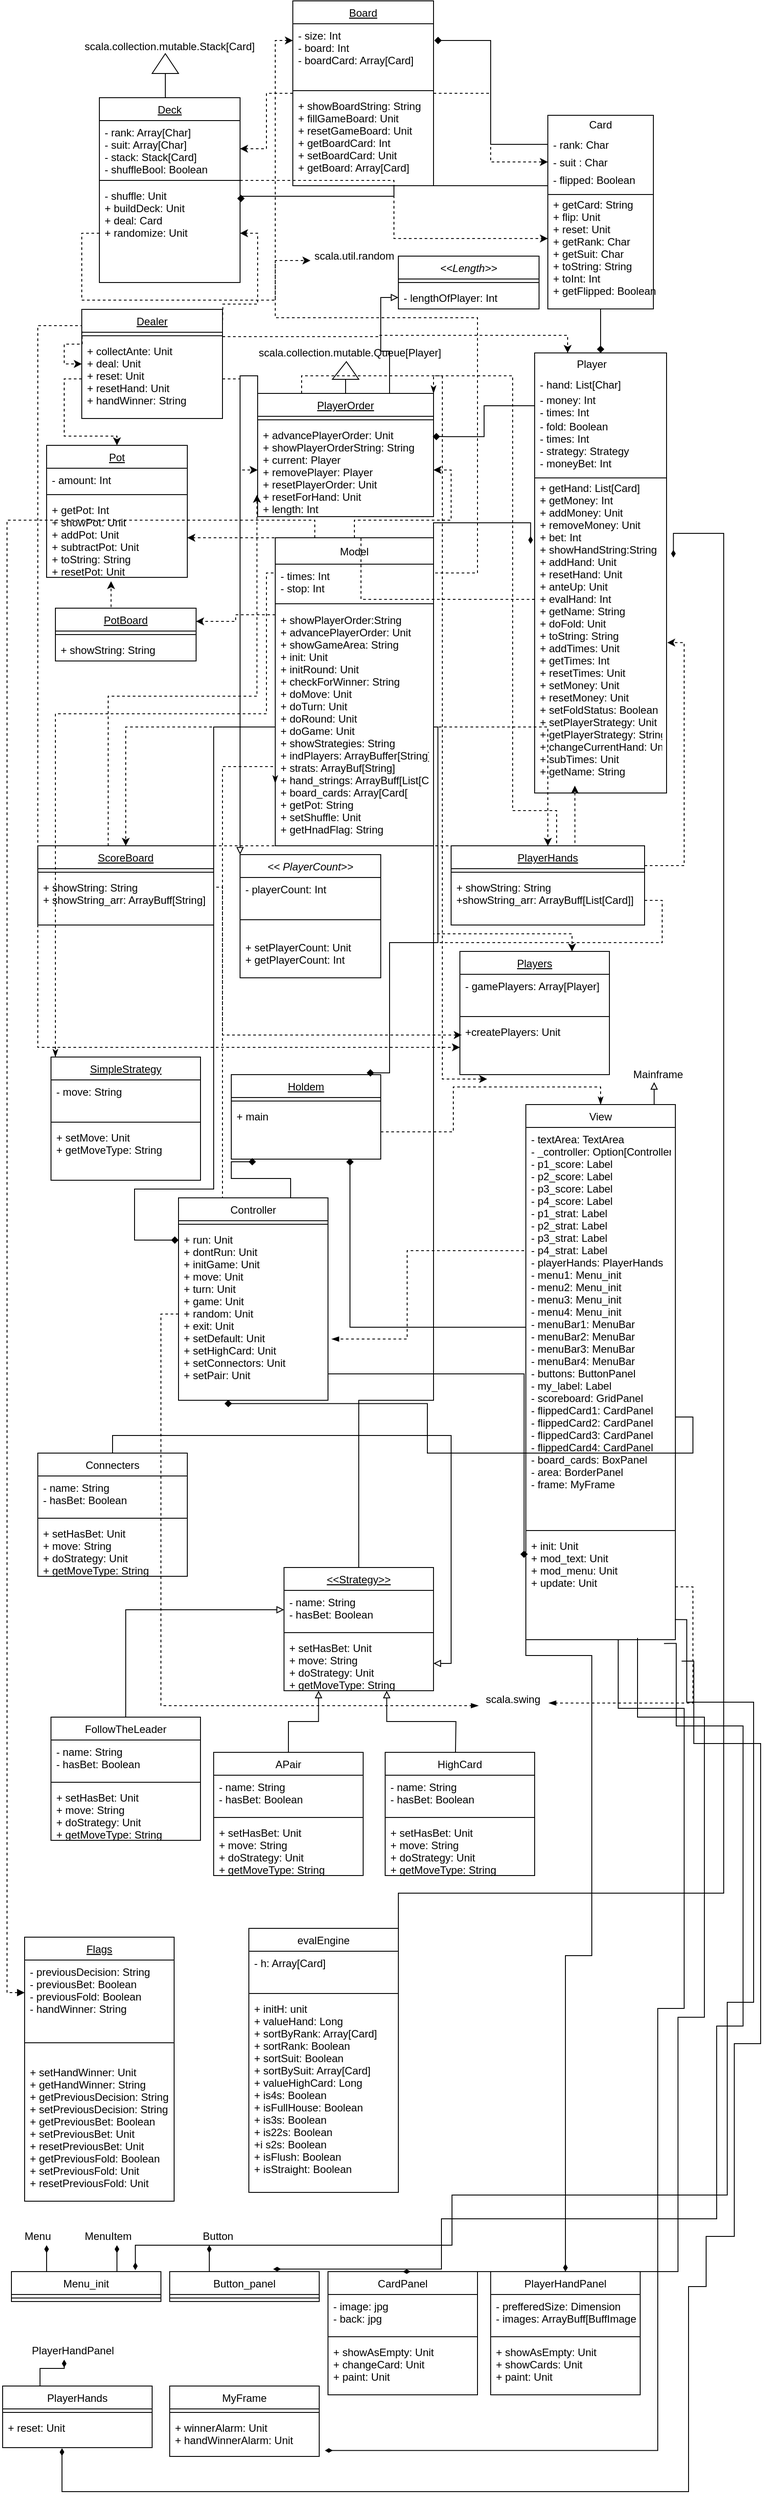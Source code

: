 <mxfile version="13.6.2" type="device"><diagram id="3ZrwgLArt4PRgkQJIIn_" name="Page-1"><mxGraphModel dx="2193" dy="1480" grid="1" gridSize="10" guides="1" tooltips="1" connect="1" arrows="1" fold="1" page="1" pageScale="1" pageWidth="850" pageHeight="1100" math="0" shadow="0"><root><mxCell id="0"/><mxCell id="1" parent="0"/><mxCell id="u3mb7HZuip_hS1TyvRCf-71" style="edgeStyle=orthogonalEdgeStyle;rounded=0;orthogonalLoop=1;jettySize=auto;html=1;exitX=0.5;exitY=1;exitDx=0;exitDy=0;entryX=0.5;entryY=0;entryDx=0;entryDy=0;endArrow=diamond;endFill=1;" parent="1" source="rhPxe-yOmUgUofIADb89-22" target="rhPxe-yOmUgUofIADb89-30" edge="1"><mxGeometry relative="1" as="geometry"/></mxCell><mxCell id="u3mb7HZuip_hS1TyvRCf-73" style="edgeStyle=orthogonalEdgeStyle;rounded=0;orthogonalLoop=1;jettySize=auto;html=1;exitX=0;exitY=0;exitDx=0;exitDy=0;entryX=1.006;entryY=0.185;entryDx=0;entryDy=0;entryPerimeter=0;endArrow=diamond;endFill=1;" parent="1" source="rhPxe-yOmUgUofIADb89-22" target="rhPxe-yOmUgUofIADb89-55" edge="1"><mxGeometry relative="1" as="geometry"><Array as="points"><mxPoint x="620" y="250"/><mxPoint x="445" y="250"/><mxPoint x="445" y="262"/></Array></mxGeometry></mxCell><mxCell id="rhPxe-yOmUgUofIADb89-22" value="" style="rounded=0;whiteSpace=wrap;html=1;startSize=26;fillColor=none;" parent="1" vertex="1"><mxGeometry x="620" y="170" width="120" height="220" as="geometry"/></mxCell><mxCell id="rhPxe-yOmUgUofIADb89-23" value="Card" style="text;html=1;strokeColor=none;fillColor=none;align=center;verticalAlign=middle;whiteSpace=wrap;rounded=0;startSize=26;" parent="1" vertex="1"><mxGeometry x="660" y="170" width="40" height="22.5" as="geometry"/></mxCell><mxCell id="u3mb7HZuip_hS1TyvRCf-72" style="edgeStyle=orthogonalEdgeStyle;rounded=0;orthogonalLoop=1;jettySize=auto;html=1;exitX=0;exitY=0.5;exitDx=0;exitDy=0;entryX=1.006;entryY=0.086;entryDx=0;entryDy=0;entryPerimeter=0;endArrow=diamond;endFill=1;" parent="1" source="rhPxe-yOmUgUofIADb89-25" target="rhPxe-yOmUgUofIADb89-40" edge="1"><mxGeometry relative="1" as="geometry"/></mxCell><mxCell id="rhPxe-yOmUgUofIADb89-25" value="- rank: Char" style="text;strokeColor=none;fillColor=none;align=left;verticalAlign=top;spacingLeft=4;spacingRight=4;overflow=hidden;rotatable=0;points=[[0,0.5],[1,0.5]];portConstraint=eastwest;startSize=26;" parent="1" vertex="1"><mxGeometry x="620" y="190" width="120" height="26" as="geometry"/></mxCell><mxCell id="rhPxe-yOmUgUofIADb89-27" value="- flipped: Boolean&#10;&#10;+ getCard: String&#10;+ flip: Unit&#10;+ reset: Unit&#10;+ getRank: Char&#10;+ getSuit: Char&#10;+ toString: String&#10;+ toInt: Int&#10;+ getFlipped: Boolean&#10;" style="text;strokeColor=none;fillColor=none;align=left;verticalAlign=top;spacingLeft=4;spacingRight=4;overflow=hidden;rotatable=0;points=[[0,0.5],[1,0.5]];portConstraint=eastwest;startSize=26;" parent="1" vertex="1"><mxGeometry x="620" y="230" width="130" height="160" as="geometry"/></mxCell><mxCell id="rhPxe-yOmUgUofIADb89-28" value="- suit : Char" style="text;strokeColor=none;fillColor=none;align=left;verticalAlign=top;spacingLeft=4;spacingRight=4;overflow=hidden;rotatable=0;points=[[0,0.5],[1,0.5]];portConstraint=eastwest;startSize=26;" parent="1" vertex="1"><mxGeometry x="620" y="210" width="120" height="26" as="geometry"/></mxCell><mxCell id="rhPxe-yOmUgUofIADb89-30" value="" style="rounded=0;whiteSpace=wrap;html=1;startSize=26;fillColor=none;" parent="1" vertex="1"><mxGeometry x="605" y="440" width="150" height="500" as="geometry"/></mxCell><mxCell id="rhPxe-yOmUgUofIADb89-31" value="Player" style="text;html=1;strokeColor=none;fillColor=none;align=center;verticalAlign=middle;whiteSpace=wrap;rounded=0;startSize=26;" parent="1" vertex="1"><mxGeometry x="650" y="442.5" width="40" height="20" as="geometry"/></mxCell><mxCell id="rhPxe-yOmUgUofIADb89-32" value="- hand: List[Char]" style="text;strokeColor=none;fillColor=none;align=left;verticalAlign=top;spacingLeft=4;spacingRight=4;overflow=hidden;rotatable=0;points=[[0,0.5],[1,0.5]];portConstraint=eastwest;startSize=26;" parent="1" vertex="1"><mxGeometry x="605" y="462.5" width="120" height="26" as="geometry"/></mxCell><mxCell id="rhPxe-yOmUgUofIADb89-113" style="edgeStyle=orthogonalEdgeStyle;rounded=0;orthogonalLoop=1;jettySize=auto;html=1;exitX=0;exitY=0.5;exitDx=0;exitDy=0;entryX=1;entryY=0.5;entryDx=0;entryDy=0;dashed=1;startSize=26;" parent="1" source="rhPxe-yOmUgUofIADb89-33" target="rhPxe-yOmUgUofIADb89-93" edge="1"><mxGeometry relative="1" as="geometry"/></mxCell><mxCell id="rhPxe-yOmUgUofIADb89-33" value="- fold: Boolean&#10;- times: Int&#10;- strategy: Strategy&#10;- moneyBet: Int&#10;&#10;+ getHand: List[Card]&#10;+ getMoney: Int&#10;+ addMoney: Unit&#10;+ removeMoney: Unit&#10;+ bet: Int&#10;+ showHandString:String&#10;+ addHand: Unit&#10;+ resetHand: Unit&#10;+ anteUp: Unit&#10;+ evalHand: Int&#10;+ getName: String&#10;+ doFold: Unit&#10;+ toString: String&#10;+ addTimes: Unit&#10;+ getTimes: Int&#10;+ resetTimes: Unit&#10;+ setMoney: Unit&#10;+ resetMoney: Unit&#10;+ setFoldStatus: Boolean&#10;+ setPlayerStrategy: Unit&#10;+ getPlayerStrategy: String&#10;+ changeCurrentHand: Unit&#10;+ subTimes: Unit&#10;+ getName: String&#10;" style="text;strokeColor=none;fillColor=none;align=left;verticalAlign=top;spacingLeft=4;spacingRight=4;overflow=hidden;rotatable=0;points=[[0,0.5],[1,0.5]];portConstraint=eastwest;startSize=26;" parent="1" vertex="1"><mxGeometry x="605" y="510" width="150" height="420" as="geometry"/></mxCell><mxCell id="u3mb7HZuip_hS1TyvRCf-70" style="edgeStyle=orthogonalEdgeStyle;rounded=0;orthogonalLoop=1;jettySize=auto;html=1;exitX=0;exitY=0.5;exitDx=0;exitDy=0;entryX=0.995;entryY=0.142;entryDx=0;entryDy=0;entryPerimeter=0;endArrow=diamond;endFill=1;" parent="1" source="rhPxe-yOmUgUofIADb89-34" target="rhPxe-yOmUgUofIADb89-72" edge="1"><mxGeometry relative="1" as="geometry"/></mxCell><mxCell id="rhPxe-yOmUgUofIADb89-34" value="- money: Int&#10;- times: Int" style="text;strokeColor=none;fillColor=none;align=left;verticalAlign=top;spacingLeft=4;spacingRight=4;overflow=hidden;rotatable=0;points=[[0,0.5],[1,0.5]];portConstraint=eastwest;startSize=26;" parent="1" vertex="1"><mxGeometry x="605" y="480" width="120" height="40" as="geometry"/></mxCell><mxCell id="rhPxe-yOmUgUofIADb89-35" value="" style="line;strokeWidth=1;fillColor=none;align=left;verticalAlign=middle;spacingTop=-1;spacingLeft=3;spacingRight=3;rotatable=0;labelPosition=right;points=[];portConstraint=eastwest;startSize=26;" parent="1" vertex="1"><mxGeometry x="605" y="580" width="150" height="4" as="geometry"/></mxCell><mxCell id="rhPxe-yOmUgUofIADb89-37" value="" style="line;strokeWidth=1;fillColor=none;align=left;verticalAlign=middle;spacingTop=-1;spacingLeft=3;spacingRight=3;rotatable=0;labelPosition=right;points=[];portConstraint=eastwest;startSize=26;" parent="1" vertex="1"><mxGeometry x="620" y="256" width="120" height="8" as="geometry"/></mxCell><mxCell id="rhPxe-yOmUgUofIADb89-94" style="edgeStyle=orthogonalEdgeStyle;rounded=0;orthogonalLoop=1;jettySize=auto;html=1;entryX=1;entryY=0.5;entryDx=0;entryDy=0;startSize=26;dashed=1;" parent="1" source="rhPxe-yOmUgUofIADb89-38" target="rhPxe-yOmUgUofIADb89-53" edge="1"><mxGeometry relative="1" as="geometry"/></mxCell><mxCell id="rhPxe-yOmUgUofIADb89-95" style="edgeStyle=orthogonalEdgeStyle;rounded=0;orthogonalLoop=1;jettySize=auto;html=1;entryX=0;entryY=0.5;entryDx=0;entryDy=0;dashed=1;startSize=26;" parent="1" source="rhPxe-yOmUgUofIADb89-38" target="rhPxe-yOmUgUofIADb89-28" edge="1"><mxGeometry relative="1" as="geometry"/></mxCell><mxCell id="rhPxe-yOmUgUofIADb89-38" value="Board" style="swimlane;fontStyle=4;childLayout=stackLayout;horizontal=1;startSize=26;fillColor=none;horizontalStack=0;resizeParent=1;resizeParentMax=0;resizeLast=0;collapsible=1;marginBottom=0;" parent="1" vertex="1"><mxGeometry x="330" y="40" width="160" height="210" as="geometry"/></mxCell><mxCell id="rhPxe-yOmUgUofIADb89-39" value="- size: Int" style="text;strokeColor=none;fillColor=none;align=left;verticalAlign=top;spacingLeft=4;spacingRight=4;overflow=hidden;rotatable=0;points=[[0,0.5],[1,0.5]];portConstraint=eastwest;" parent="rhPxe-yOmUgUofIADb89-38" vertex="1"><mxGeometry y="26" width="160" height="14" as="geometry"/></mxCell><mxCell id="rhPxe-yOmUgUofIADb89-40" value="- board: Int&#10;- boardCard: Array[Card]" style="text;strokeColor=none;fillColor=none;align=left;verticalAlign=top;spacingLeft=4;spacingRight=4;overflow=hidden;rotatable=0;points=[[0,0.5],[1,0.5]];portConstraint=eastwest;" parent="rhPxe-yOmUgUofIADb89-38" vertex="1"><mxGeometry y="40" width="160" height="58" as="geometry"/></mxCell><mxCell id="rhPxe-yOmUgUofIADb89-42" value="" style="line;strokeWidth=1;fillColor=none;align=left;verticalAlign=middle;spacingTop=-1;spacingLeft=3;spacingRight=3;rotatable=0;labelPosition=right;points=[];portConstraint=eastwest;startSize=26;" parent="rhPxe-yOmUgUofIADb89-38" vertex="1"><mxGeometry y="98" width="160" height="8" as="geometry"/></mxCell><mxCell id="rhPxe-yOmUgUofIADb89-41" value="+ showBoardString: String&#10;+ fillGameBoard: Unit&#10;+ resetGameBoard: Unit&#10;+ getBoardCard: Int&#10;+ setBoardCard: Unit&#10;+ getBoard: Array[Card]" style="text;strokeColor=none;fillColor=none;align=left;verticalAlign=top;spacingLeft=4;spacingRight=4;overflow=hidden;rotatable=0;points=[[0,0.5],[1,0.5]];portConstraint=eastwest;" parent="rhPxe-yOmUgUofIADb89-38" vertex="1"><mxGeometry y="106" width="160" height="104" as="geometry"/></mxCell><mxCell id="rhPxe-yOmUgUofIADb89-125" style="edgeStyle=orthogonalEdgeStyle;rounded=0;orthogonalLoop=1;jettySize=auto;html=1;exitX=1;exitY=0.25;exitDx=0;exitDy=0;entryX=0.25;entryY=0;entryDx=0;entryDy=0;startSize=26;dashed=1;" parent="1" source="rhPxe-yOmUgUofIADb89-43" target="rhPxe-yOmUgUofIADb89-30" edge="1"><mxGeometry relative="1" as="geometry"/></mxCell><mxCell id="rhPxe-yOmUgUofIADb89-52" value="Deck" style="swimlane;fontStyle=4;childLayout=stackLayout;horizontal=1;startSize=26;fillColor=none;horizontalStack=0;resizeParent=1;resizeParentMax=0;resizeLast=0;collapsible=1;marginBottom=0;" parent="1" vertex="1"><mxGeometry x="110" y="150" width="160" height="210" as="geometry"/></mxCell><mxCell id="rhPxe-yOmUgUofIADb89-53" value="- rank: Array[Char]&#10;- suit: Array[Char]&#10;- stack: Stack[Card]&#10;- shuffleBool: Boolean&#10;" style="text;strokeColor=none;fillColor=none;align=left;verticalAlign=top;spacingLeft=4;spacingRight=4;overflow=hidden;rotatable=0;points=[[0,0.5],[1,0.5]];portConstraint=eastwest;" parent="rhPxe-yOmUgUofIADb89-52" vertex="1"><mxGeometry y="26" width="160" height="64" as="geometry"/></mxCell><mxCell id="rhPxe-yOmUgUofIADb89-54" value="" style="line;strokeWidth=1;fillColor=none;align=left;verticalAlign=middle;spacingTop=-1;spacingLeft=3;spacingRight=3;rotatable=0;labelPosition=right;points=[];portConstraint=eastwest;startSize=26;" parent="rhPxe-yOmUgUofIADb89-52" vertex="1"><mxGeometry y="90" width="160" height="8" as="geometry"/></mxCell><mxCell id="rhPxe-yOmUgUofIADb89-55" value="- shuffle: Unit&#10;+ buildDeck: Unit&#10;+ deal: Card &#10;+ randomize: Unit" style="text;strokeColor=none;fillColor=none;align=left;verticalAlign=top;spacingLeft=4;spacingRight=4;overflow=hidden;rotatable=0;points=[[0,0.5],[1,0.5]];portConstraint=eastwest;" parent="rhPxe-yOmUgUofIADb89-52" vertex="1"><mxGeometry y="98" width="160" height="112" as="geometry"/></mxCell><mxCell id="rhPxe-yOmUgUofIADb89-102" style="edgeStyle=orthogonalEdgeStyle;rounded=0;orthogonalLoop=1;jettySize=auto;html=1;exitX=0.5;exitY=0;exitDx=0;exitDy=0;entryX=1;entryY=0.5;entryDx=0;entryDy=0;dashed=1;startSize=26;" parent="1" source="rhPxe-yOmUgUofIADb89-56" target="rhPxe-yOmUgUofIADb89-72" edge="1"><mxGeometry relative="1" as="geometry"/></mxCell><mxCell id="rhPxe-yOmUgUofIADb89-103" style="edgeStyle=orthogonalEdgeStyle;rounded=0;orthogonalLoop=1;jettySize=auto;html=1;exitX=1;exitY=0;exitDx=0;exitDy=0;dashed=1;startSize=26;" parent="1" source="rhPxe-yOmUgUofIADb89-56" edge="1"><mxGeometry relative="1" as="geometry"><mxPoint x="330" y="85" as="targetPoint"/><Array as="points"><mxPoint x="540" y="690"/><mxPoint x="540" y="400"/><mxPoint x="310" y="400"/><mxPoint x="310" y="85"/></Array></mxGeometry></mxCell><mxCell id="rhPxe-yOmUgUofIADb89-106" style="edgeStyle=orthogonalEdgeStyle;rounded=0;orthogonalLoop=1;jettySize=auto;html=1;exitX=0;exitY=0.25;exitDx=0;exitDy=0;entryX=1;entryY=0.25;entryDx=0;entryDy=0;dashed=1;startSize=26;" parent="1" source="rhPxe-yOmUgUofIADb89-56" target="rhPxe-yOmUgUofIADb89-79" edge="1"><mxGeometry relative="1" as="geometry"/></mxCell><mxCell id="u3mb7HZuip_hS1TyvRCf-28" style="edgeStyle=orthogonalEdgeStyle;rounded=0;orthogonalLoop=1;jettySize=auto;html=1;exitX=0;exitY=0;exitDx=0;exitDy=0;dashed=1;endArrow=classicThin;endFill=1;" parent="1" source="rhPxe-yOmUgUofIADb89-56" target="u3mb7HZuip_hS1TyvRCf-24" edge="1"><mxGeometry relative="1" as="geometry"><Array as="points"><mxPoint x="300" y="690"/><mxPoint x="300" y="850"/><mxPoint x="60" y="850"/></Array></mxGeometry></mxCell><mxCell id="vHGUUYeTwYefv4VU1G1E-12" style="edgeStyle=orthogonalEdgeStyle;rounded=0;orthogonalLoop=1;jettySize=auto;html=1;exitX=0.25;exitY=0;exitDx=0;exitDy=0;endArrow=block;endFill=1;entryX=0;entryY=0.5;entryDx=0;entryDy=0;dashed=1;" edge="1" parent="1" source="rhPxe-yOmUgUofIADb89-56" target="fNHjCMg-oI3h8H2KEYEl-17"><mxGeometry relative="1" as="geometry"><mxPoint x="20" y="2100" as="targetPoint"/></mxGeometry></mxCell><mxCell id="rhPxe-yOmUgUofIADb89-107" style="edgeStyle=orthogonalEdgeStyle;rounded=0;orthogonalLoop=1;jettySize=auto;html=1;entryX=1;entryY=0;entryDx=0;entryDy=0;dashed=1;startSize=26;endArrow=classicThin;endFill=1;exitX=0.75;exitY=0;exitDx=0;exitDy=0;" parent="1" source="rhPxe-yOmUgUofIADb89-60" target="rhPxe-yOmUgUofIADb89-70" edge="1"><mxGeometry relative="1" as="geometry"><mxPoint x="630" y="990" as="sourcePoint"/><Array as="points"><mxPoint x="630" y="960"/><mxPoint x="580" y="960"/><mxPoint x="580" y="466"/><mxPoint x="490" y="466"/></Array></mxGeometry></mxCell><mxCell id="rhPxe-yOmUgUofIADb89-126" style="edgeStyle=orthogonalEdgeStyle;rounded=0;orthogonalLoop=1;jettySize=auto;html=1;exitX=1;exitY=0.25;exitDx=0;exitDy=0;entryX=1.005;entryY=0.617;entryDx=0;entryDy=0;entryPerimeter=0;dashed=1;startSize=26;" parent="1" source="rhPxe-yOmUgUofIADb89-60" target="rhPxe-yOmUgUofIADb89-33" edge="1"><mxGeometry relative="1" as="geometry"/></mxCell><mxCell id="rhPxe-yOmUgUofIADb89-60" value="PlayerHands" style="swimlane;fontStyle=4;childLayout=stackLayout;horizontal=1;startSize=26;fillColor=none;horizontalStack=0;resizeParent=1;resizeParentMax=0;resizeLast=0;collapsible=1;marginBottom=0;" parent="1" vertex="1"><mxGeometry x="510" y="1000" width="220" height="90" as="geometry"/></mxCell><mxCell id="rhPxe-yOmUgUofIADb89-62" value="" style="line;strokeWidth=1;fillColor=none;align=left;verticalAlign=middle;spacingTop=-1;spacingLeft=3;spacingRight=3;rotatable=0;labelPosition=right;points=[];portConstraint=eastwest;startSize=26;" parent="rhPxe-yOmUgUofIADb89-60" vertex="1"><mxGeometry y="26" width="220" height="8" as="geometry"/></mxCell><mxCell id="rhPxe-yOmUgUofIADb89-63" value="+ showString: String&#10;+showString_arr: ArrayBuff[List[Card]]" style="text;strokeColor=none;fillColor=none;align=left;verticalAlign=top;spacingLeft=4;spacingRight=4;overflow=hidden;rotatable=0;points=[[0,0.5],[1,0.5]];portConstraint=eastwest;" parent="rhPxe-yOmUgUofIADb89-60" vertex="1"><mxGeometry y="34" width="220" height="56" as="geometry"/></mxCell><mxCell id="rhPxe-yOmUgUofIADb89-66" value="" style="endArrow=none;html=1;startSize=26;" parent="1" edge="1"><mxGeometry width="50" height="50" relative="1" as="geometry"><mxPoint x="185" y="150" as="sourcePoint"/><mxPoint x="185" y="122.5" as="targetPoint"/></mxGeometry></mxCell><mxCell id="rhPxe-yOmUgUofIADb89-67" value="" style="verticalLabelPosition=bottom;verticalAlign=top;html=1;shape=mxgraph.basic.acute_triangle;dx=0.5;startSize=26;fillColor=none;" parent="1" vertex="1"><mxGeometry x="170" y="100" width="30" height="22.5" as="geometry"/></mxCell><mxCell id="rhPxe-yOmUgUofIADb89-68" value="scala.collection.mutable.Stack[Card]" style="text;html=1;strokeColor=none;fillColor=none;align=center;verticalAlign=middle;whiteSpace=wrap;rounded=0;startSize=26;" parent="1" vertex="1"><mxGeometry x="170" y="81.5" width="40" height="20" as="geometry"/></mxCell><mxCell id="rhPxe-yOmUgUofIADb89-69" value="scala.collection.mutable.Queue[Player]" style="text;html=1;strokeColor=none;fillColor=none;align=center;verticalAlign=middle;whiteSpace=wrap;rounded=0;startSize=26;" parent="1" vertex="1"><mxGeometry x="375" y="430" width="40" height="20" as="geometry"/></mxCell><mxCell id="u3mb7HZuip_hS1TyvRCf-7" style="edgeStyle=orthogonalEdgeStyle;rounded=0;orthogonalLoop=1;jettySize=auto;html=1;exitX=0.75;exitY=0;exitDx=0;exitDy=0;entryX=0;entryY=0.5;entryDx=0;entryDy=0;endArrow=block;endFill=0;" parent="1" source="rhPxe-yOmUgUofIADb89-70" target="u3mb7HZuip_hS1TyvRCf-4" edge="1"><mxGeometry relative="1" as="geometry"/></mxCell><mxCell id="u3mb7HZuip_hS1TyvRCf-15" style="edgeStyle=orthogonalEdgeStyle;rounded=0;orthogonalLoop=1;jettySize=auto;html=1;exitX=0;exitY=0;exitDx=0;exitDy=0;entryX=0;entryY=0;entryDx=0;entryDy=0;endArrow=block;endFill=0;" parent="1" source="rhPxe-yOmUgUofIADb89-70" target="u3mb7HZuip_hS1TyvRCf-11" edge="1"><mxGeometry relative="1" as="geometry"/></mxCell><mxCell id="u3mb7HZuip_hS1TyvRCf-22" style="edgeStyle=orthogonalEdgeStyle;rounded=0;orthogonalLoop=1;jettySize=auto;html=1;exitX=0.25;exitY=0;exitDx=0;exitDy=0;entryX=0.182;entryY=1.081;entryDx=0;entryDy=0;entryPerimeter=0;dashed=1;endArrow=classic;endFill=1;" parent="1" source="rhPxe-yOmUgUofIADb89-70" target="u3mb7HZuip_hS1TyvRCf-19" edge="1"><mxGeometry relative="1" as="geometry"><Array as="points"><mxPoint x="340" y="466"/><mxPoint x="500" y="466"/><mxPoint x="500" y="1265"/></Array></mxGeometry></mxCell><mxCell id="rhPxe-yOmUgUofIADb89-70" value="PlayerOrder" style="swimlane;fontStyle=4;childLayout=stackLayout;horizontal=1;startSize=26;fillColor=none;horizontalStack=0;resizeParent=1;resizeParentMax=0;resizeLast=0;collapsible=1;marginBottom=0;" parent="1" vertex="1"><mxGeometry x="290" y="486" width="200" height="140" as="geometry"/></mxCell><mxCell id="rhPxe-yOmUgUofIADb89-71" value="" style="line;strokeWidth=1;fillColor=none;align=left;verticalAlign=middle;spacingTop=-1;spacingLeft=3;spacingRight=3;rotatable=0;labelPosition=right;points=[];portConstraint=eastwest;startSize=26;" parent="rhPxe-yOmUgUofIADb89-70" vertex="1"><mxGeometry y="26" width="200" height="8" as="geometry"/></mxCell><mxCell id="rhPxe-yOmUgUofIADb89-72" value="+ advancePlayerOrder: Unit&#10;+ showPlayerOrderString: String&#10;+ current: Player&#10;+ removePlayer: Player&#10;+ resetPlayerOrder: Unit&#10;+ resetForHand: Unit&#10;+ length: Int" style="text;strokeColor=none;fillColor=none;align=left;verticalAlign=top;spacingLeft=4;spacingRight=4;overflow=hidden;rotatable=0;points=[[0,0.5],[1,0.5]];portConstraint=eastwest;" parent="rhPxe-yOmUgUofIADb89-70" vertex="1"><mxGeometry y="34" width="200" height="106" as="geometry"/></mxCell><mxCell id="rhPxe-yOmUgUofIADb89-73" value="" style="verticalLabelPosition=bottom;verticalAlign=top;html=1;shape=mxgraph.basic.acute_triangle;dx=0.53;startSize=26;fillColor=none;" parent="1" vertex="1"><mxGeometry x="375" y="450" width="30" height="20" as="geometry"/></mxCell><mxCell id="rhPxe-yOmUgUofIADb89-78" value="" style="endArrow=none;html=1;startSize=26;entryX=0.5;entryY=1;entryDx=0;entryDy=0;entryPerimeter=0;exitX=0.5;exitY=0;exitDx=0;exitDy=0;" parent="1" source="rhPxe-yOmUgUofIADb89-70" target="rhPxe-yOmUgUofIADb89-73" edge="1"><mxGeometry width="50" height="50" relative="1" as="geometry"><mxPoint x="375" y="529" as="sourcePoint"/><mxPoint x="425" y="479" as="targetPoint"/></mxGeometry></mxCell><mxCell id="rhPxe-yOmUgUofIADb89-109" style="edgeStyle=orthogonalEdgeStyle;rounded=0;orthogonalLoop=1;jettySize=auto;html=1;exitX=0.5;exitY=0;exitDx=0;exitDy=0;entryX=0.458;entryY=1.048;entryDx=0;entryDy=0;entryPerimeter=0;dashed=1;startSize=26;" parent="1" source="rhPxe-yOmUgUofIADb89-79" target="rhPxe-yOmUgUofIADb89-93" edge="1"><mxGeometry relative="1" as="geometry"/></mxCell><mxCell id="rhPxe-yOmUgUofIADb89-79" value="PotBoard" style="swimlane;fontStyle=4;childLayout=stackLayout;horizontal=1;startSize=26;fillColor=none;horizontalStack=0;resizeParent=1;resizeParentMax=0;resizeLast=0;collapsible=1;marginBottom=0;" parent="1" vertex="1"><mxGeometry x="60" y="730" width="160" height="60" as="geometry"/></mxCell><mxCell id="rhPxe-yOmUgUofIADb89-80" value="" style="line;strokeWidth=1;fillColor=none;align=left;verticalAlign=middle;spacingTop=-1;spacingLeft=3;spacingRight=3;rotatable=0;labelPosition=right;points=[];portConstraint=eastwest;startSize=26;" parent="rhPxe-yOmUgUofIADb89-79" vertex="1"><mxGeometry y="26" width="160" height="8" as="geometry"/></mxCell><mxCell id="rhPxe-yOmUgUofIADb89-81" value="+ showString: String" style="text;strokeColor=none;fillColor=none;align=left;verticalAlign=top;spacingLeft=4;spacingRight=4;overflow=hidden;rotatable=0;points=[[0,0.5],[1,0.5]];portConstraint=eastwest;" parent="rhPxe-yOmUgUofIADb89-79" vertex="1"><mxGeometry y="34" width="160" height="26" as="geometry"/></mxCell><mxCell id="rhPxe-yOmUgUofIADb89-110" style="edgeStyle=orthogonalEdgeStyle;rounded=0;orthogonalLoop=1;jettySize=auto;html=1;exitX=0.25;exitY=0;exitDx=0;exitDy=0;entryX=-0.004;entryY=0.766;entryDx=0;entryDy=0;entryPerimeter=0;dashed=1;startSize=26;" parent="1" source="rhPxe-yOmUgUofIADb89-82" target="rhPxe-yOmUgUofIADb89-72" edge="1"><mxGeometry relative="1" as="geometry"><Array as="points"><mxPoint x="120" y="830"/><mxPoint x="289" y="830"/></Array></mxGeometry></mxCell><mxCell id="rhPxe-yOmUgUofIADb89-128" style="edgeStyle=orthogonalEdgeStyle;rounded=0;orthogonalLoop=1;jettySize=auto;html=1;exitX=1;exitY=0;exitDx=0;exitDy=0;entryX=0.305;entryY=1.004;entryDx=0;entryDy=0;entryPerimeter=0;dashed=1;startSize=26;" parent="1" source="rhPxe-yOmUgUofIADb89-82" target="rhPxe-yOmUgUofIADb89-33" edge="1"><mxGeometry relative="1" as="geometry"><Array as="points"><mxPoint x="651" y="1000"/></Array></mxGeometry></mxCell><mxCell id="rhPxe-yOmUgUofIADb89-89" value="Pot" style="swimlane;fontStyle=4;childLayout=stackLayout;horizontal=1;startSize=26;fillColor=none;horizontalStack=0;resizeParent=1;resizeParentMax=0;resizeLast=0;collapsible=1;marginBottom=0;" parent="1" vertex="1"><mxGeometry x="50" y="545" width="160" height="150" as="geometry"/></mxCell><mxCell id="rhPxe-yOmUgUofIADb89-90" value="- amount: Int" style="text;strokeColor=none;fillColor=none;align=left;verticalAlign=top;spacingLeft=4;spacingRight=4;overflow=hidden;rotatable=0;points=[[0,0.5],[1,0.5]];portConstraint=eastwest;" parent="rhPxe-yOmUgUofIADb89-89" vertex="1"><mxGeometry y="26" width="160" height="26" as="geometry"/></mxCell><mxCell id="rhPxe-yOmUgUofIADb89-92" value="" style="line;strokeWidth=1;fillColor=none;align=left;verticalAlign=middle;spacingTop=-1;spacingLeft=3;spacingRight=3;rotatable=0;labelPosition=right;points=[];portConstraint=eastwest;startSize=26;" parent="rhPxe-yOmUgUofIADb89-89" vertex="1"><mxGeometry y="52" width="160" height="8" as="geometry"/></mxCell><mxCell id="rhPxe-yOmUgUofIADb89-93" value="+ getPot: Int&#10;+ showPot: Unit&#10;+ addPot: Unit&#10;+ subtractPot: Unit&#10;+ toString: String&#10;+ resetPot: Unit" style="text;strokeColor=none;fillColor=none;align=left;verticalAlign=top;spacingLeft=4;spacingRight=4;overflow=hidden;rotatable=0;points=[[0,0.5],[1,0.5]];portConstraint=eastwest;" parent="rhPxe-yOmUgUofIADb89-89" vertex="1"><mxGeometry y="60" width="160" height="90" as="geometry"/></mxCell><mxCell id="rhPxe-yOmUgUofIADb89-96" style="edgeStyle=orthogonalEdgeStyle;rounded=0;orthogonalLoop=1;jettySize=auto;html=1;exitX=1;exitY=0.5;exitDx=0;exitDy=0;entryX=1;entryY=0.5;entryDx=0;entryDy=0;dashed=1;startSize=26;" parent="1" target="rhPxe-yOmUgUofIADb89-55" edge="1"><mxGeometry relative="1" as="geometry"><mxPoint x="250" y="409" as="sourcePoint"/></mxGeometry></mxCell><mxCell id="rhPxe-yOmUgUofIADb89-98" style="edgeStyle=orthogonalEdgeStyle;rounded=0;orthogonalLoop=1;jettySize=auto;html=1;exitX=0;exitY=0.5;exitDx=0;exitDy=0;entryX=0.5;entryY=0;entryDx=0;entryDy=0;dashed=1;startSize=26;" parent="1" source="rhPxe-yOmUgUofIADb89-47" target="rhPxe-yOmUgUofIADb89-89" edge="1"><mxGeometry relative="1" as="geometry"/></mxCell><mxCell id="rhPxe-yOmUgUofIADb89-99" style="edgeStyle=orthogonalEdgeStyle;rounded=0;orthogonalLoop=1;jettySize=auto;html=1;exitX=1;exitY=0.5;exitDx=0;exitDy=0;entryX=0;entryY=0.5;entryDx=0;entryDy=0;dashed=1;startSize=26;" parent="1" source="rhPxe-yOmUgUofIADb89-47" target="rhPxe-yOmUgUofIADb89-72" edge="1"><mxGeometry relative="1" as="geometry"/></mxCell><mxCell id="rhPxe-yOmUgUofIADb89-100" style="edgeStyle=orthogonalEdgeStyle;rounded=0;orthogonalLoop=1;jettySize=auto;html=1;entryX=0;entryY=0.5;entryDx=0;entryDy=0;dashed=1;startSize=26;" parent="1" source="rhPxe-yOmUgUofIADb89-54" target="rhPxe-yOmUgUofIADb89-27" edge="1"><mxGeometry relative="1" as="geometry"/></mxCell><mxCell id="rhPxe-yOmUgUofIADb89-104" style="edgeStyle=orthogonalEdgeStyle;rounded=0;orthogonalLoop=1;jettySize=auto;html=1;exitX=0;exitY=0.5;exitDx=0;exitDy=0;entryX=0.5;entryY=0;entryDx=0;entryDy=0;dashed=1;startSize=26;" parent="1" source="rhPxe-yOmUgUofIADb89-59" target="rhPxe-yOmUgUofIADb89-82" edge="1"><mxGeometry relative="1" as="geometry"/></mxCell><mxCell id="rhPxe-yOmUgUofIADb89-105" style="edgeStyle=orthogonalEdgeStyle;rounded=0;orthogonalLoop=1;jettySize=auto;html=1;exitX=1;exitY=0.5;exitDx=0;exitDy=0;entryX=0.5;entryY=0;entryDx=0;entryDy=0;dashed=1;startSize=26;" parent="1" source="rhPxe-yOmUgUofIADb89-59" target="rhPxe-yOmUgUofIADb89-60" edge="1"><mxGeometry relative="1" as="geometry"/></mxCell><mxCell id="rhPxe-yOmUgUofIADb89-111" value="scala.util.random" style="text;html=1;strokeColor=none;fillColor=none;align=center;verticalAlign=middle;whiteSpace=wrap;rounded=0;startSize=26;" parent="1" vertex="1"><mxGeometry x="350" y="320" width="100" height="20" as="geometry"/></mxCell><mxCell id="rhPxe-yOmUgUofIADb89-112" style="edgeStyle=orthogonalEdgeStyle;rounded=0;orthogonalLoop=1;jettySize=auto;html=1;exitX=0;exitY=0.5;exitDx=0;exitDy=0;entryX=0;entryY=0.75;entryDx=0;entryDy=0;dashed=1;startSize=26;" parent="1" source="rhPxe-yOmUgUofIADb89-55" target="rhPxe-yOmUgUofIADb89-111" edge="1"><mxGeometry relative="1" as="geometry"/></mxCell><mxCell id="u3mb7HZuip_hS1TyvRCf-2" value="&lt;&lt;Length&gt;&gt;" style="swimlane;fontStyle=2;childLayout=stackLayout;horizontal=1;startSize=26;fillColor=none;horizontalStack=0;resizeParent=1;resizeParentMax=0;resizeLast=0;collapsible=1;marginBottom=0;" parent="1" vertex="1"><mxGeometry x="450" y="330" width="160" height="60" as="geometry"/></mxCell><mxCell id="u3mb7HZuip_hS1TyvRCf-3" value="" style="line;strokeWidth=1;fillColor=none;align=left;verticalAlign=middle;spacingTop=-1;spacingLeft=3;spacingRight=3;rotatable=0;labelPosition=right;points=[];portConstraint=eastwest;startSize=26;" parent="u3mb7HZuip_hS1TyvRCf-2" vertex="1"><mxGeometry y="26" width="160" height="8" as="geometry"/></mxCell><mxCell id="u3mb7HZuip_hS1TyvRCf-4" value="- lengthOfPlayer: Int" style="text;strokeColor=none;fillColor=none;align=left;verticalAlign=top;spacingLeft=4;spacingRight=4;overflow=hidden;rotatable=0;points=[[0,0.5],[1,0.5]];portConstraint=eastwest;" parent="u3mb7HZuip_hS1TyvRCf-2" vertex="1"><mxGeometry y="34" width="160" height="26" as="geometry"/></mxCell><mxCell id="u3mb7HZuip_hS1TyvRCf-11" value="&lt;&lt; PlayerCount&gt;&gt;" style="swimlane;fontStyle=2;childLayout=stackLayout;horizontal=1;startSize=26;fillColor=none;horizontalStack=0;resizeParent=1;resizeParentMax=0;resizeLast=0;collapsible=1;marginBottom=0;" parent="1" vertex="1"><mxGeometry x="270" y="1010" width="160" height="140" as="geometry"/></mxCell><mxCell id="u3mb7HZuip_hS1TyvRCf-12" value="- playerCount: Int" style="text;strokeColor=none;fillColor=none;align=left;verticalAlign=top;spacingLeft=4;spacingRight=4;overflow=hidden;rotatable=0;points=[[0,0.5],[1,0.5]];portConstraint=eastwest;" parent="u3mb7HZuip_hS1TyvRCf-11" vertex="1"><mxGeometry y="26" width="160" height="44" as="geometry"/></mxCell><mxCell id="u3mb7HZuip_hS1TyvRCf-13" value="" style="line;strokeWidth=1;fillColor=none;align=left;verticalAlign=middle;spacingTop=-1;spacingLeft=3;spacingRight=3;rotatable=0;labelPosition=right;points=[];portConstraint=eastwest;startSize=26;" parent="u3mb7HZuip_hS1TyvRCf-11" vertex="1"><mxGeometry y="70" width="160" height="8" as="geometry"/></mxCell><mxCell id="u3mb7HZuip_hS1TyvRCf-14" value="&#10;+ setPlayerCount: Unit&#10;+ getPlayerCount: Int" style="text;strokeColor=none;fillColor=none;align=left;verticalAlign=top;spacingLeft=4;spacingRight=4;overflow=hidden;rotatable=0;points=[[0,0.5],[1,0.5]];portConstraint=eastwest;" parent="u3mb7HZuip_hS1TyvRCf-11" vertex="1"><mxGeometry y="78" width="160" height="62" as="geometry"/></mxCell><mxCell id="u3mb7HZuip_hS1TyvRCf-16" value="Players" style="swimlane;fontStyle=4;childLayout=stackLayout;horizontal=1;startSize=26;fillColor=none;horizontalStack=0;resizeParent=1;resizeParentMax=0;resizeLast=0;collapsible=1;marginBottom=0;" parent="1" vertex="1"><mxGeometry x="520" y="1120" width="170" height="140" as="geometry"/></mxCell><mxCell id="u3mb7HZuip_hS1TyvRCf-17" value="- gamePlayers: Array[Player]" style="text;strokeColor=none;fillColor=none;align=left;verticalAlign=top;spacingLeft=4;spacingRight=4;overflow=hidden;rotatable=0;points=[[0,0.5],[1,0.5]];portConstraint=eastwest;" parent="u3mb7HZuip_hS1TyvRCf-16" vertex="1"><mxGeometry y="26" width="170" height="44" as="geometry"/></mxCell><mxCell id="u3mb7HZuip_hS1TyvRCf-18" value="" style="line;strokeWidth=1;fillColor=none;align=left;verticalAlign=middle;spacingTop=-1;spacingLeft=3;spacingRight=3;rotatable=0;labelPosition=right;points=[];portConstraint=eastwest;startSize=26;" parent="u3mb7HZuip_hS1TyvRCf-16" vertex="1"><mxGeometry y="70" width="170" height="8" as="geometry"/></mxCell><mxCell id="u3mb7HZuip_hS1TyvRCf-19" value="+createPlayers: Unit" style="text;strokeColor=none;fillColor=none;align=left;verticalAlign=top;spacingLeft=4;spacingRight=4;overflow=hidden;rotatable=0;points=[[0,0.5],[1,0.5]];portConstraint=eastwest;" parent="u3mb7HZuip_hS1TyvRCf-16" vertex="1"><mxGeometry y="78" width="170" height="62" as="geometry"/></mxCell><mxCell id="u3mb7HZuip_hS1TyvRCf-20" style="edgeStyle=orthogonalEdgeStyle;rounded=0;orthogonalLoop=1;jettySize=auto;html=1;exitX=0;exitY=0.5;exitDx=0;exitDy=0;entryX=0;entryY=0.5;entryDx=0;entryDy=0;endArrow=classic;endFill=1;dashed=1;" parent="1" target="u3mb7HZuip_hS1TyvRCf-19" edge="1" source="rhPxe-yOmUgUofIADb89-43"><mxGeometry relative="1" as="geometry"><mxPoint x="90" y="409" as="sourcePoint"/><Array as="points"><mxPoint x="40" y="409"/><mxPoint x="40" y="1229"/></Array></mxGeometry></mxCell><mxCell id="u3mb7HZuip_hS1TyvRCf-21" style="edgeStyle=orthogonalEdgeStyle;rounded=0;orthogonalLoop=1;jettySize=auto;html=1;exitX=1;exitY=0.5;exitDx=0;exitDy=0;entryX=0.75;entryY=0;entryDx=0;entryDy=0;dashed=1;endArrow=classic;endFill=1;" parent="1" source="rhPxe-yOmUgUofIADb89-63" target="u3mb7HZuip_hS1TyvRCf-16" edge="1"><mxGeometry relative="1" as="geometry"/></mxCell><mxCell id="u3mb7HZuip_hS1TyvRCf-23" style="edgeStyle=orthogonalEdgeStyle;rounded=0;orthogonalLoop=1;jettySize=auto;html=1;exitX=1;exitY=0.5;exitDx=0;exitDy=0;entryX=0.012;entryY=0.274;entryDx=0;entryDy=0;entryPerimeter=0;dashed=1;endArrow=classic;endFill=1;" parent="1" source="rhPxe-yOmUgUofIADb89-84" target="u3mb7HZuip_hS1TyvRCf-19" edge="1"><mxGeometry relative="1" as="geometry"><Array as="points"><mxPoint x="250" y="1047"/><mxPoint x="250" y="1215"/></Array></mxGeometry></mxCell><mxCell id="u3mb7HZuip_hS1TyvRCf-24" value="SimpleStrategy" style="swimlane;fontStyle=4;childLayout=stackLayout;horizontal=1;startSize=26;fillColor=none;horizontalStack=0;resizeParent=1;resizeParentMax=0;resizeLast=0;collapsible=1;marginBottom=0;" parent="1" vertex="1"><mxGeometry x="55" y="1240" width="170" height="140" as="geometry"/></mxCell><mxCell id="u3mb7HZuip_hS1TyvRCf-25" value="- move: String" style="text;strokeColor=none;fillColor=none;align=left;verticalAlign=top;spacingLeft=4;spacingRight=4;overflow=hidden;rotatable=0;points=[[0,0.5],[1,0.5]];portConstraint=eastwest;" parent="u3mb7HZuip_hS1TyvRCf-24" vertex="1"><mxGeometry y="26" width="170" height="44" as="geometry"/></mxCell><mxCell id="u3mb7HZuip_hS1TyvRCf-26" value="" style="line;strokeWidth=1;fillColor=none;align=left;verticalAlign=middle;spacingTop=-1;spacingLeft=3;spacingRight=3;rotatable=0;labelPosition=right;points=[];portConstraint=eastwest;startSize=26;" parent="u3mb7HZuip_hS1TyvRCf-24" vertex="1"><mxGeometry y="70" width="170" height="8" as="geometry"/></mxCell><mxCell id="u3mb7HZuip_hS1TyvRCf-27" value="+ setMove: Unit&#10;+ getMoveType: String" style="text;strokeColor=none;fillColor=none;align=left;verticalAlign=top;spacingLeft=4;spacingRight=4;overflow=hidden;rotatable=0;points=[[0,0.5],[1,0.5]];portConstraint=eastwest;" parent="u3mb7HZuip_hS1TyvRCf-24" vertex="1"><mxGeometry y="78" width="170" height="62" as="geometry"/></mxCell><mxCell id="u3mb7HZuip_hS1TyvRCf-67" style="edgeStyle=orthogonalEdgeStyle;rounded=0;orthogonalLoop=1;jettySize=auto;html=1;exitX=0.75;exitY=0;exitDx=0;exitDy=0;entryX=0.165;entryY=1.048;entryDx=0;entryDy=0;entryPerimeter=0;endArrow=diamond;endFill=1;" parent="1" source="u3mb7HZuip_hS1TyvRCf-29" target="u3mb7HZuip_hS1TyvRCf-44" edge="1"><mxGeometry relative="1" as="geometry"><Array as="points"><mxPoint x="328" y="1378"/><mxPoint x="260" y="1378"/><mxPoint x="260" y="1359"/></Array></mxGeometry></mxCell><mxCell id="u3mb7HZuip_hS1TyvRCf-82" style="edgeStyle=orthogonalEdgeStyle;rounded=0;orthogonalLoop=1;jettySize=auto;html=1;exitX=0.25;exitY=0;exitDx=0;exitDy=0;entryX=0;entryY=0.737;entryDx=0;entryDy=0;entryPerimeter=0;endArrow=classicThin;endFill=1;dashed=1;" parent="1" source="u3mb7HZuip_hS1TyvRCf-29" target="rhPxe-yOmUgUofIADb89-59" edge="1"><mxGeometry relative="1" as="geometry"><Array as="points"><mxPoint x="250" y="1400"/><mxPoint x="250" y="910"/></Array></mxGeometry></mxCell><mxCell id="rhPxe-yOmUgUofIADb89-56" value="Model" style="swimlane;fontStyle=0;childLayout=stackLayout;horizontal=1;startSize=30;fillColor=none;horizontalStack=0;resizeParent=1;resizeParentMax=0;resizeLast=0;collapsible=1;marginBottom=0;" parent="1" vertex="1"><mxGeometry x="310" y="650" width="180" height="350" as="geometry"/></mxCell><mxCell id="u3mb7HZuip_hS1TyvRCf-6" value="- times: Int&#10;- stop: Int&#10;" style="text;strokeColor=none;fillColor=none;align=left;verticalAlign=top;spacingLeft=4;spacingRight=4;overflow=hidden;rotatable=0;points=[[0,0.5],[1,0.5]];portConstraint=eastwest;" parent="rhPxe-yOmUgUofIADb89-56" vertex="1"><mxGeometry y="30" width="180" height="40" as="geometry"/></mxCell><mxCell id="rhPxe-yOmUgUofIADb89-58" value="" style="line;strokeWidth=1;fillColor=none;align=left;verticalAlign=middle;spacingTop=-1;spacingLeft=3;spacingRight=3;rotatable=0;labelPosition=right;points=[];portConstraint=eastwest;startSize=26;" parent="rhPxe-yOmUgUofIADb89-56" vertex="1"><mxGeometry y="70" width="180" height="10" as="geometry"/></mxCell><mxCell id="rhPxe-yOmUgUofIADb89-59" value="+ showPlayerOrder:String&#10;+ advancePlayerOrder: Unit&#10;+ showGameArea: String&#10;+ init: Unit&#10;+ initRound: Unit&#10;+ checkForWinner: String&#10;+ doMove: Unit&#10;+ doTurn: Unit&#10;+ doRound: Unit&#10;+ doGame: Unit&#10;+ showStrategies: String&#10;+ indPlayers: ArrayBuffer[String]&#10;+ strats: ArrayBuf[String]&#10;+ hand_strings: ArrayBuff[List[Card]&#10;+ board_cards: Array[Card[&#10;+ getPot: String&#10;+ setShuffle: Unit&#10;+ getHnadFlag: String&#10;" style="text;strokeColor=none;fillColor=none;align=left;verticalAlign=top;spacingLeft=4;spacingRight=4;overflow=hidden;rotatable=0;points=[[0,0.5],[1,0.5]];portConstraint=eastwest;" parent="rhPxe-yOmUgUofIADb89-56" vertex="1"><mxGeometry y="80" width="180" height="270" as="geometry"/></mxCell><mxCell id="u3mb7HZuip_hS1TyvRCf-29" value="Controller" style="swimlane;fontStyle=0;childLayout=stackLayout;horizontal=1;startSize=26;fillColor=none;horizontalStack=0;resizeParent=1;resizeParentMax=0;resizeLast=0;collapsible=1;marginBottom=0;" parent="1" vertex="1"><mxGeometry x="200" y="1400" width="170" height="230" as="geometry"/></mxCell><mxCell id="u3mb7HZuip_hS1TyvRCf-31" value="" style="line;strokeWidth=1;fillColor=none;align=left;verticalAlign=middle;spacingTop=-1;spacingLeft=3;spacingRight=3;rotatable=0;labelPosition=right;points=[];portConstraint=eastwest;startSize=26;" parent="u3mb7HZuip_hS1TyvRCf-29" vertex="1"><mxGeometry y="26" width="170" height="8" as="geometry"/></mxCell><mxCell id="u3mb7HZuip_hS1TyvRCf-32" value="+ run: Unit&#10;+ dontRun: Unit&#10;+ initGame: Unit&#10;+ move: Unit&#10;+ turn: Unit&#10;+ game: Unit&#10;+ random: Unit&#10;+ exit: Unit&#10;+ setDefault: Unit&#10;+ setHighCard: Unit&#10;+ setConnectors: Unit&#10;+ setPair: Unit" style="text;strokeColor=none;fillColor=none;align=left;verticalAlign=top;spacingLeft=4;spacingRight=4;overflow=hidden;rotatable=0;points=[[0,0.5],[1,0.5]];portConstraint=eastwest;" parent="u3mb7HZuip_hS1TyvRCf-29" vertex="1"><mxGeometry y="34" width="170" height="196" as="geometry"/></mxCell><mxCell id="u3mb7HZuip_hS1TyvRCf-78" style="edgeStyle=orthogonalEdgeStyle;rounded=0;orthogonalLoop=1;jettySize=auto;html=1;exitX=1;exitY=0;exitDx=0;exitDy=0;endArrow=block;endFill=0;entryX=0.441;entryY=0.924;entryDx=0;entryDy=0;entryPerimeter=0;" parent="1" source="u3mb7HZuip_hS1TyvRCf-33" edge="1" target="u3mb7HZuip_hS1TyvRCf-79"><mxGeometry relative="1" as="geometry"><mxPoint x="720" y="1290" as="targetPoint"/></mxGeometry></mxCell><mxCell id="u3mb7HZuip_hS1TyvRCf-41" value="Holdem" style="swimlane;fontStyle=4;childLayout=stackLayout;horizontal=1;startSize=26;fillColor=none;horizontalStack=0;resizeParent=1;resizeParentMax=0;resizeLast=0;collapsible=1;marginBottom=0;" parent="1" vertex="1"><mxGeometry x="260" y="1260" width="170" height="96" as="geometry"/></mxCell><mxCell id="u3mb7HZuip_hS1TyvRCf-43" value="" style="line;strokeWidth=1;fillColor=none;align=left;verticalAlign=middle;spacingTop=-1;spacingLeft=3;spacingRight=3;rotatable=0;labelPosition=right;points=[];portConstraint=eastwest;startSize=26;" parent="u3mb7HZuip_hS1TyvRCf-41" vertex="1"><mxGeometry y="26" width="170" height="8" as="geometry"/></mxCell><mxCell id="u3mb7HZuip_hS1TyvRCf-44" value="+ main" style="text;strokeColor=none;fillColor=none;align=left;verticalAlign=top;spacingLeft=4;spacingRight=4;overflow=hidden;rotatable=0;points=[[0,0.5],[1,0.5]];portConstraint=eastwest;" parent="u3mb7HZuip_hS1TyvRCf-41" vertex="1"><mxGeometry y="34" width="170" height="62" as="geometry"/></mxCell><mxCell id="u3mb7HZuip_hS1TyvRCf-49" style="edgeStyle=orthogonalEdgeStyle;rounded=0;orthogonalLoop=1;jettySize=auto;html=1;exitX=1;exitY=0.5;exitDx=0;exitDy=0;entryX=0.5;entryY=0;entryDx=0;entryDy=0;dashed=1;endArrow=classicThin;endFill=1;" parent="1" source="u3mb7HZuip_hS1TyvRCf-44" target="u3mb7HZuip_hS1TyvRCf-33" edge="1"><mxGeometry relative="1" as="geometry"/></mxCell><mxCell id="u3mb7HZuip_hS1TyvRCf-65" style="edgeStyle=orthogonalEdgeStyle;rounded=0;orthogonalLoop=1;jettySize=auto;html=1;exitX=1;exitY=0.5;exitDx=0;exitDy=0;entryX=-0.012;entryY=0.226;entryDx=0;entryDy=0;entryPerimeter=0;endArrow=diamond;endFill=1;" parent="1" target="u3mb7HZuip_hS1TyvRCf-36" edge="1"><mxGeometry relative="1" as="geometry"><mxPoint x="370" y="1448" as="sourcePoint"/><Array as="points"><mxPoint x="370" y="1600"/><mxPoint x="593" y="1600"/></Array></mxGeometry></mxCell><mxCell id="u3mb7HZuip_hS1TyvRCf-66" style="edgeStyle=orthogonalEdgeStyle;rounded=0;orthogonalLoop=1;jettySize=auto;html=1;exitX=0;exitY=0.5;exitDx=0;exitDy=0;entryX=0.794;entryY=0.984;entryDx=0;entryDy=0;entryPerimeter=0;endArrow=diamond;endFill=1;" parent="1" source="u3mb7HZuip_hS1TyvRCf-34" target="u3mb7HZuip_hS1TyvRCf-44" edge="1"><mxGeometry relative="1" as="geometry"/></mxCell><mxCell id="u3mb7HZuip_hS1TyvRCf-68" style="edgeStyle=orthogonalEdgeStyle;rounded=0;orthogonalLoop=1;jettySize=auto;html=1;exitX=1;exitY=0.5;exitDx=0;exitDy=0;entryX=0.906;entryY=-0.021;entryDx=0;entryDy=0;entryPerimeter=0;endArrow=diamond;endFill=1;" parent="1" source="rhPxe-yOmUgUofIADb89-59" target="u3mb7HZuip_hS1TyvRCf-41" edge="1"><mxGeometry relative="1" as="geometry"><Array as="points"><mxPoint x="495" y="865"/><mxPoint x="495" y="1110"/><mxPoint x="440" y="1110"/><mxPoint x="440" y="1258"/></Array></mxGeometry></mxCell><mxCell id="u3mb7HZuip_hS1TyvRCf-74" style="edgeStyle=orthogonalEdgeStyle;rounded=0;orthogonalLoop=1;jettySize=auto;html=1;exitX=0;exitY=0.5;exitDx=0;exitDy=0;entryX=1.024;entryY=0.645;entryDx=0;entryDy=0;entryPerimeter=0;endArrow=blockThin;endFill=1;dashed=1;" parent="1" source="u3mb7HZuip_hS1TyvRCf-36" target="u3mb7HZuip_hS1TyvRCf-32" edge="1"><mxGeometry relative="1" as="geometry"><Array as="points"><mxPoint x="550" y="1460"/><mxPoint x="460" y="1460"/><mxPoint x="460" y="1535"/></Array></mxGeometry></mxCell><mxCell id="u3mb7HZuip_hS1TyvRCf-75" value="scala.swing" style="text;html=1;align=center;verticalAlign=middle;resizable=0;points=[];autosize=1;strokeColor=none;" parent="1" vertex="1"><mxGeometry x="540" y="1960" width="80" height="20" as="geometry"/></mxCell><mxCell id="u3mb7HZuip_hS1TyvRCf-76" style="edgeStyle=orthogonalEdgeStyle;rounded=0;orthogonalLoop=1;jettySize=auto;html=1;exitX=1;exitY=0.5;exitDx=0;exitDy=0;entryX=1.013;entryY=0.7;entryDx=0;entryDy=0;entryPerimeter=0;dashed=1;endArrow=blockThin;endFill=1;" parent="1" source="u3mb7HZuip_hS1TyvRCf-36" target="u3mb7HZuip_hS1TyvRCf-75" edge="1"><mxGeometry relative="1" as="geometry"/></mxCell><mxCell id="u3mb7HZuip_hS1TyvRCf-77" style="edgeStyle=orthogonalEdgeStyle;rounded=0;orthogonalLoop=1;jettySize=auto;html=1;exitX=0;exitY=0.5;exitDx=0;exitDy=0;entryX=0.013;entryY=0.85;entryDx=0;entryDy=0;entryPerimeter=0;dashed=1;endArrow=blockThin;endFill=1;" parent="1" source="u3mb7HZuip_hS1TyvRCf-32" target="u3mb7HZuip_hS1TyvRCf-75" edge="1"><mxGeometry relative="1" as="geometry"/></mxCell><mxCell id="u3mb7HZuip_hS1TyvRCf-79" value="Mainframe" style="text;html=1;align=center;verticalAlign=middle;resizable=0;points=[];autosize=1;strokeColor=none;" parent="1" vertex="1"><mxGeometry x="710" y="1250" width="70" height="20" as="geometry"/></mxCell><mxCell id="u3mb7HZuip_hS1TyvRCf-81" style="edgeStyle=orthogonalEdgeStyle;rounded=0;orthogonalLoop=1;jettySize=auto;html=1;exitX=0;exitY=0.5;exitDx=0;exitDy=0;entryX=0;entryY=0.5;entryDx=0;entryDy=0;endArrow=diamond;endFill=1;" parent="1" source="rhPxe-yOmUgUofIADb89-59" edge="1"><mxGeometry relative="1" as="geometry"><mxPoint x="200" y="1448" as="targetPoint"/><Array as="points"><mxPoint x="240" y="865"/><mxPoint x="240" y="1390"/><mxPoint x="150" y="1390"/><mxPoint x="150" y="1448"/></Array></mxGeometry></mxCell><mxCell id="u3mb7HZuip_hS1TyvRCf-83" style="edgeStyle=orthogonalEdgeStyle;rounded=0;orthogonalLoop=1;jettySize=auto;html=1;exitX=1;exitY=0.5;exitDx=0;exitDy=0;endArrow=diamond;endFill=1;entryX=0.308;entryY=1.019;entryDx=0;entryDy=0;entryPerimeter=0;" parent="1" source="u3mb7HZuip_hS1TyvRCf-36" target="u3mb7HZuip_hS1TyvRCf-32" edge="1"><mxGeometry relative="1" as="geometry"><Array as="points"><mxPoint x="785" y="1649"/><mxPoint x="785" y="1690"/><mxPoint x="483" y="1690"/><mxPoint x="483" y="1634"/></Array></mxGeometry></mxCell><mxCell id="fNHjCMg-oI3h8H2KEYEl-26" style="edgeStyle=orthogonalEdgeStyle;rounded=0;orthogonalLoop=1;jettySize=auto;html=1;exitX=0.5;exitY=0;exitDx=0;exitDy=0;entryX=0.231;entryY=1;entryDx=0;entryDy=0;entryPerimeter=0;endArrow=block;endFill=0;" parent="1" source="fNHjCMg-oI3h8H2KEYEl-4" target="fNHjCMg-oI3h8H2KEYEl-11" edge="1"><mxGeometry relative="1" as="geometry"/></mxCell><mxCell id="fNHjCMg-oI3h8H2KEYEl-27" style="edgeStyle=orthogonalEdgeStyle;rounded=0;orthogonalLoop=1;jettySize=auto;html=1;exitX=0.5;exitY=0;exitDx=0;exitDy=0;entryX=0.687;entryY=1;entryDx=0;entryDy=0;entryPerimeter=0;endArrow=block;endFill=0;" parent="1" target="fNHjCMg-oI3h8H2KEYEl-11" edge="1"><mxGeometry relative="1" as="geometry"><mxPoint x="514.97" y="2030" as="sourcePoint"/></mxGeometry></mxCell><mxCell id="fNHjCMg-oI3h8H2KEYEl-25" style="edgeStyle=orthogonalEdgeStyle;rounded=0;orthogonalLoop=1;jettySize=auto;html=1;exitX=0.5;exitY=0;exitDx=0;exitDy=0;entryX=1;entryY=0.5;entryDx=0;entryDy=0;endArrow=block;endFill=0;" parent="1" source="fNHjCMg-oI3h8H2KEYEl-12" target="fNHjCMg-oI3h8H2KEYEl-11" edge="1"><mxGeometry relative="1" as="geometry"/></mxCell><mxCell id="fNHjCMg-oI3h8H2KEYEl-28" style="edgeStyle=orthogonalEdgeStyle;rounded=0;orthogonalLoop=1;jettySize=auto;html=1;exitX=0.5;exitY=0;exitDx=0;exitDy=0;entryX=-0.031;entryY=0.35;entryDx=0;entryDy=0;entryPerimeter=0;endArrow=diamondThin;endFill=1;" parent="1" source="fNHjCMg-oI3h8H2KEYEl-8" target="rhPxe-yOmUgUofIADb89-33" edge="1"><mxGeometry relative="1" as="geometry"><Array as="points"><mxPoint x="490" y="1630"/><mxPoint x="490" y="633"/></Array></mxGeometry></mxCell><mxCell id="rhPxe-yOmUgUofIADb89-82" value="ScoreBoard" style="swimlane;fontStyle=4;childLayout=stackLayout;horizontal=1;startSize=26;fillColor=none;horizontalStack=0;resizeParent=1;resizeParentMax=0;resizeLast=0;collapsible=1;marginBottom=0;" parent="1" vertex="1"><mxGeometry x="40" y="1000" width="200" height="90" as="geometry"/></mxCell><mxCell id="rhPxe-yOmUgUofIADb89-83" value="" style="line;strokeWidth=1;fillColor=none;align=left;verticalAlign=middle;spacingTop=-1;spacingLeft=3;spacingRight=3;rotatable=0;labelPosition=right;points=[];portConstraint=eastwest;startSize=26;" parent="rhPxe-yOmUgUofIADb89-82" vertex="1"><mxGeometry y="26" width="200" height="8" as="geometry"/></mxCell><mxCell id="rhPxe-yOmUgUofIADb89-84" value="+ showString: String&#10;+ showString_arr: ArrayBuff[String]" style="text;strokeColor=none;fillColor=none;align=left;verticalAlign=top;spacingLeft=4;spacingRight=4;overflow=hidden;rotatable=0;points=[[0,0.5],[1,0.5]];portConstraint=eastwest;" parent="rhPxe-yOmUgUofIADb89-82" vertex="1"><mxGeometry y="34" width="200" height="56" as="geometry"/></mxCell><mxCell id="rhPxe-yOmUgUofIADb89-43" value="Dealer" style="swimlane;fontStyle=4;childLayout=stackLayout;horizontal=1;startSize=26;fillColor=none;horizontalStack=0;resizeParent=1;resizeParentMax=0;resizeLast=0;collapsible=1;marginBottom=0;" parent="1" vertex="1"><mxGeometry x="90" y="390.5" width="160" height="124" as="geometry"/></mxCell><mxCell id="rhPxe-yOmUgUofIADb89-46" value="" style="line;strokeWidth=1;fillColor=none;align=left;verticalAlign=middle;spacingTop=-1;spacingLeft=3;spacingRight=3;rotatable=0;labelPosition=right;points=[];portConstraint=eastwest;startSize=26;" parent="rhPxe-yOmUgUofIADb89-43" vertex="1"><mxGeometry y="26" width="160" height="8" as="geometry"/></mxCell><mxCell id="rhPxe-yOmUgUofIADb89-47" value="+ collectAnte: Unit&#10;+ deal: Unit&#10;+ reset: Unit&#10;+ resetHand: Unit&#10;+ handWinner: String&#10;" style="text;strokeColor=none;fillColor=none;align=left;verticalAlign=top;spacingLeft=4;spacingRight=4;overflow=hidden;rotatable=0;points=[[0,0.5],[1,0.5]];portConstraint=eastwest;" parent="rhPxe-yOmUgUofIADb89-43" vertex="1"><mxGeometry y="34" width="160" height="90" as="geometry"/></mxCell><mxCell id="vHGUUYeTwYefv4VU1G1E-1" style="edgeStyle=orthogonalEdgeStyle;rounded=0;orthogonalLoop=1;jettySize=auto;html=1;exitX=0;exitY=0.5;exitDx=0;exitDy=0;entryX=0;entryY=0.5;entryDx=0;entryDy=0;endArrow=classic;endFill=1;dashed=1;" edge="1" parent="1" target="rhPxe-yOmUgUofIADb89-43"><mxGeometry relative="1" as="geometry"><mxPoint x="90" y="409" as="sourcePoint"/><Array as="points"/><mxPoint x="520" y="1229" as="targetPoint"/></mxGeometry></mxCell><mxCell id="vHGUUYeTwYefv4VU1G1E-6" style="edgeStyle=orthogonalEdgeStyle;rounded=0;orthogonalLoop=1;jettySize=auto;html=1;exitX=1;exitY=0.5;exitDx=0;exitDy=0;entryX=1.052;entryY=0.387;entryDx=0;entryDy=0;entryPerimeter=0;endArrow=diamondThin;endFill=1;" edge="1" parent="1" source="vHGUUYeTwYefv4VU1G1E-3" target="rhPxe-yOmUgUofIADb89-33"><mxGeometry relative="1" as="geometry"><Array as="points"><mxPoint x="450" y="2190"/><mxPoint x="820" y="2190"/><mxPoint x="820" y="645"/><mxPoint x="763" y="645"/></Array></mxGeometry></mxCell><mxCell id="vHGUUYeTwYefv4VU1G1E-11" style="edgeStyle=orthogonalEdgeStyle;rounded=0;orthogonalLoop=1;jettySize=auto;html=1;exitX=0.5;exitY=0;exitDx=0;exitDy=0;entryX=0;entryY=0.5;entryDx=0;entryDy=0;endArrow=block;endFill=0;" edge="1" parent="1" source="vHGUUYeTwYefv4VU1G1E-7" target="fNHjCMg-oI3h8H2KEYEl-9"><mxGeometry relative="1" as="geometry"/></mxCell><mxCell id="u3mb7HZuip_hS1TyvRCf-33" value="View" style="swimlane;fontStyle=0;childLayout=stackLayout;horizontal=1;startSize=26;fillColor=none;horizontalStack=0;resizeParent=1;resizeParentMax=0;resizeLast=0;collapsible=1;marginBottom=0;" parent="1" vertex="1"><mxGeometry x="595" y="1294" width="170" height="608" as="geometry"/></mxCell><mxCell id="u3mb7HZuip_hS1TyvRCf-34" value="- textArea: TextArea&#10;- _controller: Option[Controller]&#10;- p1_score: Label&#10;- p2_score: Label&#10;- p3_score: Label&#10;- p4_score: Label&#10;- p1_strat: Label&#10;- p2_strat: Label&#10;- p3_strat: Label&#10;- p4_strat: Label&#10;- playerHands: PlayerHands&#10;- menu1: Menu_init&#10;- menu2: Menu_init&#10;- menu3: Menu_init&#10;- menu4: Menu_init&#10;- menuBar1: MenuBar&#10;- menuBar2: MenuBar&#10;- menuBar3: MenuBar&#10;- menuBar4: MenuBar&#10;- buttons: ButtonPanel&#10;- my_label: Label&#10;- scoreboard: GridPanel&#10;- flippedCard1: CardPanel&#10;- flippedCard2: CardPanel&#10;- flippedCard3: CardPanel&#10;- flippedCard4: CardPanel&#10;- board_cards: BoxPanel&#10;- area: BorderPanel&#10;- frame: MyFrame" style="text;strokeColor=none;fillColor=none;align=left;verticalAlign=top;spacingLeft=4;spacingRight=4;overflow=hidden;rotatable=0;points=[[0,0.5],[1,0.5]];portConstraint=eastwest;" parent="u3mb7HZuip_hS1TyvRCf-33" vertex="1"><mxGeometry y="26" width="170" height="454" as="geometry"/></mxCell><mxCell id="u3mb7HZuip_hS1TyvRCf-35" value="" style="line;strokeWidth=1;fillColor=none;align=left;verticalAlign=middle;spacingTop=-1;spacingLeft=3;spacingRight=3;rotatable=0;labelPosition=right;points=[];portConstraint=eastwest;startSize=26;" parent="u3mb7HZuip_hS1TyvRCf-33" vertex="1"><mxGeometry y="480" width="170" height="8" as="geometry"/></mxCell><mxCell id="u3mb7HZuip_hS1TyvRCf-36" value="+ init: Unit&#10;+ mod_text: Unit&#10;+ mod_menu: Unit&#10;+ update: Unit" style="text;strokeColor=none;fillColor=none;align=left;verticalAlign=top;spacingLeft=4;spacingRight=4;overflow=hidden;rotatable=0;points=[[0,0.5],[1,0.5]];portConstraint=eastwest;" parent="u3mb7HZuip_hS1TyvRCf-33" vertex="1"><mxGeometry y="488" width="170" height="120" as="geometry"/></mxCell><mxCell id="vHGUUYeTwYefv4VU1G1E-2" value="evalEngine" style="swimlane;fontStyle=0;childLayout=stackLayout;horizontal=1;startSize=26;fillColor=none;horizontalStack=0;resizeParent=1;resizeParentMax=0;resizeLast=0;collapsible=1;marginBottom=0;" vertex="1" parent="1"><mxGeometry x="280" y="2230" width="170" height="300" as="geometry"/></mxCell><mxCell id="vHGUUYeTwYefv4VU1G1E-3" value="- h: Array[Card]" style="text;strokeColor=none;fillColor=none;align=left;verticalAlign=top;spacingLeft=4;spacingRight=4;overflow=hidden;rotatable=0;points=[[0,0.5],[1,0.5]];portConstraint=eastwest;" vertex="1" parent="vHGUUYeTwYefv4VU1G1E-2"><mxGeometry y="26" width="170" height="44" as="geometry"/></mxCell><mxCell id="vHGUUYeTwYefv4VU1G1E-4" value="" style="line;strokeWidth=1;fillColor=none;align=left;verticalAlign=middle;spacingTop=-1;spacingLeft=3;spacingRight=3;rotatable=0;labelPosition=right;points=[];portConstraint=eastwest;startSize=26;" vertex="1" parent="vHGUUYeTwYefv4VU1G1E-2"><mxGeometry y="70" width="170" height="8" as="geometry"/></mxCell><mxCell id="vHGUUYeTwYefv4VU1G1E-5" value="+ initH: unit&#10;+ valueHand: Long&#10;+ sortByRank: Array[Card]&#10;+ sortRank: Boolean&#10;+ sortSuit: Boolean&#10;+ sortBySuit: Array[Card]&#10;+ valueHighCard: Long&#10;+ is4s: Boolean&#10;+ isFullHouse: Boolean&#10;+ is3s: Boolean&#10;+ is22s: Boolean&#10;+i s2s: Boolean&#10;+ isFlush: Boolean&#10;+ isStraight: Boolean" style="text;strokeColor=none;fillColor=none;align=left;verticalAlign=top;spacingLeft=4;spacingRight=4;overflow=hidden;rotatable=0;points=[[0,0.5],[1,0.5]];portConstraint=eastwest;" vertex="1" parent="vHGUUYeTwYefv4VU1G1E-2"><mxGeometry y="78" width="170" height="222" as="geometry"/></mxCell><mxCell id="fNHjCMg-oI3h8H2KEYEl-16" value="Flags" style="swimlane;fontStyle=4;childLayout=stackLayout;horizontal=1;startSize=26;fillColor=none;horizontalStack=0;resizeParent=1;resizeParentMax=0;resizeLast=0;collapsible=1;marginBottom=0;" parent="1" vertex="1"><mxGeometry x="25" y="2240" width="170" height="300" as="geometry"/></mxCell><mxCell id="fNHjCMg-oI3h8H2KEYEl-17" value="- previousDecision: String&#10;- previousBet: Boolean&#10;- previousFold: Boolean&#10;- handWinner: String" style="text;strokeColor=none;fillColor=none;align=left;verticalAlign=top;spacingLeft=4;spacingRight=4;overflow=hidden;rotatable=0;points=[[0,0.5],[1,0.5]];portConstraint=eastwest;" parent="fNHjCMg-oI3h8H2KEYEl-16" vertex="1"><mxGeometry y="26" width="170" height="74" as="geometry"/></mxCell><mxCell id="fNHjCMg-oI3h8H2KEYEl-18" value="" style="line;strokeWidth=1;fillColor=none;align=left;verticalAlign=middle;spacingTop=-1;spacingLeft=3;spacingRight=3;rotatable=0;labelPosition=right;points=[];portConstraint=eastwest;startSize=26;" parent="fNHjCMg-oI3h8H2KEYEl-16" vertex="1"><mxGeometry y="100" width="170" height="40" as="geometry"/></mxCell><mxCell id="fNHjCMg-oI3h8H2KEYEl-19" value="+ setHandWinner: Unit&#10;+ getHandWinner: String&#10;+ getPreviousDecision: String&#10;+ setPreviousDecision: String&#10;+ getPreviousBet: Boolean&#10;+ setPreviousBet: Unit&#10;+ resetPreviousBet: Unit&#10;+ getPreviousFold: Boolean&#10;+ setPreviousFold: Unit&#10;+ resetPreviousFold: Unit" style="text;strokeColor=none;fillColor=none;align=left;verticalAlign=top;spacingLeft=4;spacingRight=4;overflow=hidden;rotatable=0;points=[[0,0.5],[1,0.5]];portConstraint=eastwest;" parent="fNHjCMg-oI3h8H2KEYEl-16" vertex="1"><mxGeometry y="140" width="170" height="160" as="geometry"/></mxCell><mxCell id="vHGUUYeTwYefv4VU1G1E-7" value="FollowTheLeader" style="swimlane;fontStyle=0;childLayout=stackLayout;horizontal=1;startSize=26;fillColor=none;horizontalStack=0;resizeParent=1;resizeParentMax=0;resizeLast=0;collapsible=1;marginBottom=0;" vertex="1" parent="1"><mxGeometry x="54.97" y="1990" width="170" height="140" as="geometry"/></mxCell><mxCell id="vHGUUYeTwYefv4VU1G1E-8" value="- name: String&#10;- hasBet: Boolean" style="text;strokeColor=none;fillColor=none;align=left;verticalAlign=top;spacingLeft=4;spacingRight=4;overflow=hidden;rotatable=0;points=[[0,0.5],[1,0.5]];portConstraint=eastwest;" vertex="1" parent="vHGUUYeTwYefv4VU1G1E-7"><mxGeometry y="26" width="170" height="44" as="geometry"/></mxCell><mxCell id="vHGUUYeTwYefv4VU1G1E-9" value="" style="line;strokeWidth=1;fillColor=none;align=left;verticalAlign=middle;spacingTop=-1;spacingLeft=3;spacingRight=3;rotatable=0;labelPosition=right;points=[];portConstraint=eastwest;startSize=26;" vertex="1" parent="vHGUUYeTwYefv4VU1G1E-7"><mxGeometry y="70" width="170" height="8" as="geometry"/></mxCell><mxCell id="vHGUUYeTwYefv4VU1G1E-10" value="+ setHasBet: Unit&#10;+ move: String&#10;+ doStrategy: Unit&#10;+ getMoveType: String" style="text;strokeColor=none;fillColor=none;align=left;verticalAlign=top;spacingLeft=4;spacingRight=4;overflow=hidden;rotatable=0;points=[[0,0.5],[1,0.5]];portConstraint=eastwest;" vertex="1" parent="vHGUUYeTwYefv4VU1G1E-7"><mxGeometry y="78" width="170" height="62" as="geometry"/></mxCell><mxCell id="fNHjCMg-oI3h8H2KEYEl-4" value="APair" style="swimlane;fontStyle=0;childLayout=stackLayout;horizontal=1;startSize=26;fillColor=none;horizontalStack=0;resizeParent=1;resizeParentMax=0;resizeLast=0;collapsible=1;marginBottom=0;" parent="1" vertex="1"><mxGeometry x="239.97" y="2030" width="170" height="140" as="geometry"/></mxCell><mxCell id="fNHjCMg-oI3h8H2KEYEl-5" value="- name: String&#10;- hasBet: Boolean" style="text;strokeColor=none;fillColor=none;align=left;verticalAlign=top;spacingLeft=4;spacingRight=4;overflow=hidden;rotatable=0;points=[[0,0.5],[1,0.5]];portConstraint=eastwest;" parent="fNHjCMg-oI3h8H2KEYEl-4" vertex="1"><mxGeometry y="26" width="170" height="44" as="geometry"/></mxCell><mxCell id="fNHjCMg-oI3h8H2KEYEl-6" value="" style="line;strokeWidth=1;fillColor=none;align=left;verticalAlign=middle;spacingTop=-1;spacingLeft=3;spacingRight=3;rotatable=0;labelPosition=right;points=[];portConstraint=eastwest;startSize=26;" parent="fNHjCMg-oI3h8H2KEYEl-4" vertex="1"><mxGeometry y="70" width="170" height="8" as="geometry"/></mxCell><mxCell id="fNHjCMg-oI3h8H2KEYEl-7" value="+ setHasBet: Unit&#10;+ move: String&#10;+ doStrategy: Unit&#10;+ getMoveType: String" style="text;strokeColor=none;fillColor=none;align=left;verticalAlign=top;spacingLeft=4;spacingRight=4;overflow=hidden;rotatable=0;points=[[0,0.5],[1,0.5]];portConstraint=eastwest;" parent="fNHjCMg-oI3h8H2KEYEl-4" vertex="1"><mxGeometry y="78" width="170" height="62" as="geometry"/></mxCell><mxCell id="fNHjCMg-oI3h8H2KEYEl-8" value="&lt;&lt;Strategy&gt;&gt;" style="swimlane;fontStyle=4;childLayout=stackLayout;horizontal=1;startSize=26;fillColor=none;horizontalStack=0;resizeParent=1;resizeParentMax=0;resizeLast=0;collapsible=1;marginBottom=0;" parent="1" vertex="1"><mxGeometry x="319.97" y="1820" width="170" height="140" as="geometry"/></mxCell><mxCell id="fNHjCMg-oI3h8H2KEYEl-9" value="- name: String&#10;- hasBet: Boolean" style="text;strokeColor=none;fillColor=none;align=left;verticalAlign=top;spacingLeft=4;spacingRight=4;overflow=hidden;rotatable=0;points=[[0,0.5],[1,0.5]];portConstraint=eastwest;" parent="fNHjCMg-oI3h8H2KEYEl-8" vertex="1"><mxGeometry y="26" width="170" height="44" as="geometry"/></mxCell><mxCell id="fNHjCMg-oI3h8H2KEYEl-10" value="" style="line;strokeWidth=1;fillColor=none;align=left;verticalAlign=middle;spacingTop=-1;spacingLeft=3;spacingRight=3;rotatable=0;labelPosition=right;points=[];portConstraint=eastwest;startSize=26;" parent="fNHjCMg-oI3h8H2KEYEl-8" vertex="1"><mxGeometry y="70" width="170" height="8" as="geometry"/></mxCell><mxCell id="fNHjCMg-oI3h8H2KEYEl-11" value="+ setHasBet: Unit&#10;+ move: String&#10;+ doStrategy: Unit&#10;+ getMoveType: String" style="text;strokeColor=none;fillColor=none;align=left;verticalAlign=top;spacingLeft=4;spacingRight=4;overflow=hidden;rotatable=0;points=[[0,0.5],[1,0.5]];portConstraint=eastwest;" parent="fNHjCMg-oI3h8H2KEYEl-8" vertex="1"><mxGeometry y="78" width="170" height="62" as="geometry"/></mxCell><mxCell id="fNHjCMg-oI3h8H2KEYEl-20" value="HighCard" style="swimlane;fontStyle=0;childLayout=stackLayout;horizontal=1;startSize=26;fillColor=none;horizontalStack=0;resizeParent=1;resizeParentMax=0;resizeLast=0;collapsible=1;marginBottom=0;" parent="1" vertex="1"><mxGeometry x="435" y="2030" width="170" height="140" as="geometry"/></mxCell><mxCell id="fNHjCMg-oI3h8H2KEYEl-21" value="- name: String&#10;- hasBet: Boolean" style="text;strokeColor=none;fillColor=none;align=left;verticalAlign=top;spacingLeft=4;spacingRight=4;overflow=hidden;rotatable=0;points=[[0,0.5],[1,0.5]];portConstraint=eastwest;" parent="fNHjCMg-oI3h8H2KEYEl-20" vertex="1"><mxGeometry y="26" width="170" height="44" as="geometry"/></mxCell><mxCell id="fNHjCMg-oI3h8H2KEYEl-22" value="" style="line;strokeWidth=1;fillColor=none;align=left;verticalAlign=middle;spacingTop=-1;spacingLeft=3;spacingRight=3;rotatable=0;labelPosition=right;points=[];portConstraint=eastwest;startSize=26;" parent="fNHjCMg-oI3h8H2KEYEl-20" vertex="1"><mxGeometry y="70" width="170" height="8" as="geometry"/></mxCell><mxCell id="fNHjCMg-oI3h8H2KEYEl-23" value="+ setHasBet: Unit&#10;+ move: String&#10;+ doStrategy: Unit&#10;+ getMoveType: String" style="text;strokeColor=none;fillColor=none;align=left;verticalAlign=top;spacingLeft=4;spacingRight=4;overflow=hidden;rotatable=0;points=[[0,0.5],[1,0.5]];portConstraint=eastwest;" parent="fNHjCMg-oI3h8H2KEYEl-20" vertex="1"><mxGeometry y="78" width="170" height="62" as="geometry"/></mxCell><mxCell id="fNHjCMg-oI3h8H2KEYEl-12" value="Connecters" style="swimlane;fontStyle=0;childLayout=stackLayout;horizontal=1;startSize=26;fillColor=none;horizontalStack=0;resizeParent=1;resizeParentMax=0;resizeLast=0;collapsible=1;marginBottom=0;" parent="1" vertex="1"><mxGeometry x="40" y="1690" width="170" height="140" as="geometry"/></mxCell><mxCell id="fNHjCMg-oI3h8H2KEYEl-13" value="- name: String&#10;- hasBet: Boolean" style="text;strokeColor=none;fillColor=none;align=left;verticalAlign=top;spacingLeft=4;spacingRight=4;overflow=hidden;rotatable=0;points=[[0,0.5],[1,0.5]];portConstraint=eastwest;" parent="fNHjCMg-oI3h8H2KEYEl-12" vertex="1"><mxGeometry y="26" width="170" height="44" as="geometry"/></mxCell><mxCell id="fNHjCMg-oI3h8H2KEYEl-14" value="" style="line;strokeWidth=1;fillColor=none;align=left;verticalAlign=middle;spacingTop=-1;spacingLeft=3;spacingRight=3;rotatable=0;labelPosition=right;points=[];portConstraint=eastwest;startSize=26;" parent="fNHjCMg-oI3h8H2KEYEl-12" vertex="1"><mxGeometry y="70" width="170" height="8" as="geometry"/></mxCell><mxCell id="fNHjCMg-oI3h8H2KEYEl-15" value="+ setHasBet: Unit&#10;+ move: String&#10;+ doStrategy: Unit&#10;+ getMoveType: String" style="text;strokeColor=none;fillColor=none;align=left;verticalAlign=top;spacingLeft=4;spacingRight=4;overflow=hidden;rotatable=0;points=[[0,0.5],[1,0.5]];portConstraint=eastwest;" parent="fNHjCMg-oI3h8H2KEYEl-12" vertex="1"><mxGeometry y="78" width="170" height="62" as="geometry"/></mxCell><mxCell id="vHGUUYeTwYefv4VU1G1E-70" style="edgeStyle=orthogonalEdgeStyle;rounded=0;orthogonalLoop=1;jettySize=auto;html=1;exitX=0.25;exitY=0;exitDx=0;exitDy=0;entryX=0.75;entryY=1;entryDx=0;entryDy=0;endArrow=diamondThin;endFill=1;" edge="1" parent="1" source="vHGUUYeTwYefv4VU1G1E-21" target="vHGUUYeTwYefv4VU1G1E-66"><mxGeometry relative="1" as="geometry"/></mxCell><mxCell id="vHGUUYeTwYefv4VU1G1E-71" style="edgeStyle=orthogonalEdgeStyle;rounded=0;orthogonalLoop=1;jettySize=auto;html=1;exitX=0.75;exitY=0;exitDx=0;exitDy=0;entryX=0.75;entryY=1;entryDx=0;entryDy=0;endArrow=diamondThin;endFill=1;" edge="1" parent="1" source="vHGUUYeTwYefv4VU1G1E-21" target="vHGUUYeTwYefv4VU1G1E-67"><mxGeometry relative="1" as="geometry"/></mxCell><mxCell id="vHGUUYeTwYefv4VU1G1E-21" value="Menu_init" style="swimlane;fontStyle=0;childLayout=stackLayout;horizontal=1;startSize=26;fillColor=none;horizontalStack=0;resizeParent=1;resizeParentMax=0;resizeLast=0;collapsible=1;marginBottom=0;" vertex="1" parent="1"><mxGeometry x="10" y="2620" width="170" height="34" as="geometry"/></mxCell><mxCell id="vHGUUYeTwYefv4VU1G1E-23" value="" style="line;strokeWidth=1;fillColor=none;align=left;verticalAlign=middle;spacingTop=-1;spacingLeft=3;spacingRight=3;rotatable=0;labelPosition=right;points=[];portConstraint=eastwest;startSize=26;" vertex="1" parent="vHGUUYeTwYefv4VU1G1E-21"><mxGeometry y="26" width="170" height="8" as="geometry"/></mxCell><mxCell id="vHGUUYeTwYefv4VU1G1E-72" style="edgeStyle=orthogonalEdgeStyle;rounded=0;orthogonalLoop=1;jettySize=auto;html=1;exitX=0.25;exitY=0;exitDx=0;exitDy=0;entryX=0.25;entryY=1;entryDx=0;entryDy=0;endArrow=diamondThin;endFill=1;" edge="1" parent="1" source="vHGUUYeTwYefv4VU1G1E-17" target="vHGUUYeTwYefv4VU1G1E-68"><mxGeometry relative="1" as="geometry"/></mxCell><mxCell id="vHGUUYeTwYefv4VU1G1E-17" value="Button_panel" style="swimlane;fontStyle=0;childLayout=stackLayout;horizontal=1;startSize=26;fillColor=none;horizontalStack=0;resizeParent=1;resizeParentMax=0;resizeLast=0;collapsible=1;marginBottom=0;" vertex="1" parent="1"><mxGeometry x="190" y="2620" width="170" height="34" as="geometry"/></mxCell><mxCell id="vHGUUYeTwYefv4VU1G1E-19" value="" style="line;strokeWidth=1;fillColor=none;align=left;verticalAlign=middle;spacingTop=-1;spacingLeft=3;spacingRight=3;rotatable=0;labelPosition=right;points=[];portConstraint=eastwest;startSize=26;" vertex="1" parent="vHGUUYeTwYefv4VU1G1E-17"><mxGeometry y="26" width="170" height="8" as="geometry"/></mxCell><mxCell id="vHGUUYeTwYefv4VU1G1E-42" value="CardPanel" style="swimlane;fontStyle=0;childLayout=stackLayout;horizontal=1;startSize=26;fillColor=none;horizontalStack=0;resizeParent=1;resizeParentMax=0;resizeLast=0;collapsible=1;marginBottom=0;" vertex="1" parent="1"><mxGeometry x="370" y="2620" width="170" height="140" as="geometry"/></mxCell><mxCell id="vHGUUYeTwYefv4VU1G1E-43" value="- image: jpg&#10;- back: jpg" style="text;strokeColor=none;fillColor=none;align=left;verticalAlign=top;spacingLeft=4;spacingRight=4;overflow=hidden;rotatable=0;points=[[0,0.5],[1,0.5]];portConstraint=eastwest;" vertex="1" parent="vHGUUYeTwYefv4VU1G1E-42"><mxGeometry y="26" width="170" height="44" as="geometry"/></mxCell><mxCell id="vHGUUYeTwYefv4VU1G1E-44" value="" style="line;strokeWidth=1;fillColor=none;align=left;verticalAlign=middle;spacingTop=-1;spacingLeft=3;spacingRight=3;rotatable=0;labelPosition=right;points=[];portConstraint=eastwest;startSize=26;" vertex="1" parent="vHGUUYeTwYefv4VU1G1E-42"><mxGeometry y="70" width="170" height="8" as="geometry"/></mxCell><mxCell id="vHGUUYeTwYefv4VU1G1E-45" value="+ showAsEmpty: Unit&#10;+ changeCard: Unit&#10;+ paint: Unit" style="text;strokeColor=none;fillColor=none;align=left;verticalAlign=top;spacingLeft=4;spacingRight=4;overflow=hidden;rotatable=0;points=[[0,0.5],[1,0.5]];portConstraint=eastwest;" vertex="1" parent="vHGUUYeTwYefv4VU1G1E-42"><mxGeometry y="78" width="170" height="62" as="geometry"/></mxCell><mxCell id="vHGUUYeTwYefv4VU1G1E-46" value="PlayerHandPanel" style="swimlane;fontStyle=0;childLayout=stackLayout;horizontal=1;startSize=26;fillColor=none;horizontalStack=0;resizeParent=1;resizeParentMax=0;resizeLast=0;collapsible=1;marginBottom=0;" vertex="1" parent="1"><mxGeometry x="555" y="2620" width="170" height="140" as="geometry"/></mxCell><mxCell id="vHGUUYeTwYefv4VU1G1E-47" value="- prefferedSize: Dimension&#10;- images: ArrayBuff[BuffImage]" style="text;strokeColor=none;fillColor=none;align=left;verticalAlign=top;spacingLeft=4;spacingRight=4;overflow=hidden;rotatable=0;points=[[0,0.5],[1,0.5]];portConstraint=eastwest;" vertex="1" parent="vHGUUYeTwYefv4VU1G1E-46"><mxGeometry y="26" width="170" height="44" as="geometry"/></mxCell><mxCell id="vHGUUYeTwYefv4VU1G1E-48" value="" style="line;strokeWidth=1;fillColor=none;align=left;verticalAlign=middle;spacingTop=-1;spacingLeft=3;spacingRight=3;rotatable=0;labelPosition=right;points=[];portConstraint=eastwest;startSize=26;" vertex="1" parent="vHGUUYeTwYefv4VU1G1E-46"><mxGeometry y="70" width="170" height="8" as="geometry"/></mxCell><mxCell id="vHGUUYeTwYefv4VU1G1E-49" value="+ showAsEmpty: Unit&#10;+ showCards: Unit&#10;+ paint: Unit" style="text;strokeColor=none;fillColor=none;align=left;verticalAlign=top;spacingLeft=4;spacingRight=4;overflow=hidden;rotatable=0;points=[[0,0.5],[1,0.5]];portConstraint=eastwest;" vertex="1" parent="vHGUUYeTwYefv4VU1G1E-46"><mxGeometry y="78" width="170" height="62" as="geometry"/></mxCell><mxCell id="vHGUUYeTwYefv4VU1G1E-73" style="edgeStyle=orthogonalEdgeStyle;rounded=0;orthogonalLoop=1;jettySize=auto;html=1;exitX=0.25;exitY=0;exitDx=0;exitDy=0;entryX=0.25;entryY=1;entryDx=0;entryDy=0;endArrow=diamondThin;endFill=1;" edge="1" parent="1" source="vHGUUYeTwYefv4VU1G1E-50" target="vHGUUYeTwYefv4VU1G1E-69"><mxGeometry relative="1" as="geometry"/></mxCell><mxCell id="vHGUUYeTwYefv4VU1G1E-50" value="PlayerHands" style="swimlane;fontStyle=0;childLayout=stackLayout;horizontal=1;startSize=26;fillColor=none;horizontalStack=0;resizeParent=1;resizeParentMax=0;resizeLast=0;collapsible=1;marginBottom=0;" vertex="1" parent="1"><mxGeometry y="2750" width="170" height="70" as="geometry"/></mxCell><mxCell id="vHGUUYeTwYefv4VU1G1E-52" value="" style="line;strokeWidth=1;fillColor=none;align=left;verticalAlign=middle;spacingTop=-1;spacingLeft=3;spacingRight=3;rotatable=0;labelPosition=right;points=[];portConstraint=eastwest;startSize=26;" vertex="1" parent="vHGUUYeTwYefv4VU1G1E-50"><mxGeometry y="26" width="170" height="8" as="geometry"/></mxCell><mxCell id="vHGUUYeTwYefv4VU1G1E-53" value="+ reset: Unit" style="text;strokeColor=none;fillColor=none;align=left;verticalAlign=top;spacingLeft=4;spacingRight=4;overflow=hidden;rotatable=0;points=[[0,0.5],[1,0.5]];portConstraint=eastwest;" vertex="1" parent="vHGUUYeTwYefv4VU1G1E-50"><mxGeometry y="34" width="170" height="36" as="geometry"/></mxCell><mxCell id="vHGUUYeTwYefv4VU1G1E-54" value="MyFrame" style="swimlane;fontStyle=0;childLayout=stackLayout;horizontal=1;startSize=26;fillColor=none;horizontalStack=0;resizeParent=1;resizeParentMax=0;resizeLast=0;collapsible=1;marginBottom=0;" vertex="1" parent="1"><mxGeometry x="190" y="2750" width="170" height="80" as="geometry"/></mxCell><mxCell id="vHGUUYeTwYefv4VU1G1E-56" value="" style="line;strokeWidth=1;fillColor=none;align=left;verticalAlign=middle;spacingTop=-1;spacingLeft=3;spacingRight=3;rotatable=0;labelPosition=right;points=[];portConstraint=eastwest;startSize=26;" vertex="1" parent="vHGUUYeTwYefv4VU1G1E-54"><mxGeometry y="26" width="170" height="8" as="geometry"/></mxCell><mxCell id="vHGUUYeTwYefv4VU1G1E-57" value="+ winnerAlarm: Unit&#10;+ handWinnerAlarm: Unit" style="text;strokeColor=none;fillColor=none;align=left;verticalAlign=top;spacingLeft=4;spacingRight=4;overflow=hidden;rotatable=0;points=[[0,0.5],[1,0.5]];portConstraint=eastwest;" vertex="1" parent="vHGUUYeTwYefv4VU1G1E-54"><mxGeometry y="34" width="170" height="46" as="geometry"/></mxCell><mxCell id="vHGUUYeTwYefv4VU1G1E-66" value="Menu" style="text;html=1;strokeColor=none;fillColor=none;align=center;verticalAlign=middle;whiteSpace=wrap;rounded=0;" vertex="1" parent="1"><mxGeometry x="20" y="2570" width="40" height="20" as="geometry"/></mxCell><mxCell id="vHGUUYeTwYefv4VU1G1E-67" value="MenuItem" style="text;html=1;strokeColor=none;fillColor=none;align=center;verticalAlign=middle;whiteSpace=wrap;rounded=0;" vertex="1" parent="1"><mxGeometry x="100" y="2570" width="40" height="20" as="geometry"/></mxCell><mxCell id="vHGUUYeTwYefv4VU1G1E-68" value="Button" style="text;html=1;strokeColor=none;fillColor=none;align=center;verticalAlign=middle;whiteSpace=wrap;rounded=0;" vertex="1" parent="1"><mxGeometry x="225" y="2570" width="40" height="20" as="geometry"/></mxCell><mxCell id="vHGUUYeTwYefv4VU1G1E-69" value="PlayerHandPanel" style="text;html=1;strokeColor=none;fillColor=none;align=center;verticalAlign=middle;whiteSpace=wrap;rounded=0;" vertex="1" parent="1"><mxGeometry x="60" y="2700" width="40" height="20" as="geometry"/></mxCell><mxCell id="vHGUUYeTwYefv4VU1G1E-74" style="edgeStyle=orthogonalEdgeStyle;rounded=0;orthogonalLoop=1;jettySize=auto;html=1;exitX=0;exitY=0.5;exitDx=0;exitDy=0;entryX=0.5;entryY=0;entryDx=0;entryDy=0;endArrow=diamondThin;endFill=1;" edge="1" parent="1" source="u3mb7HZuip_hS1TyvRCf-36" target="vHGUUYeTwYefv4VU1G1E-46"><mxGeometry relative="1" as="geometry"><Array as="points"><mxPoint x="595" y="1920"/><mxPoint x="670" y="1920"/><mxPoint x="670" y="2261"/><mxPoint x="640" y="2261"/></Array></mxGeometry></mxCell><mxCell id="vHGUUYeTwYefv4VU1G1E-75" style="edgeStyle=orthogonalEdgeStyle;rounded=0;orthogonalLoop=1;jettySize=auto;html=1;exitX=0;exitY=0.5;exitDx=0;exitDy=0;endArrow=diamondThin;endFill=1;entryX=1.038;entryY=0.854;entryDx=0;entryDy=0;entryPerimeter=0;" edge="1" parent="1" target="vHGUUYeTwYefv4VU1G1E-57"><mxGeometry relative="1" as="geometry"><mxPoint x="700" y="1902.0" as="sourcePoint"/><mxPoint x="490" y="2820" as="targetPoint"/><Array as="points"><mxPoint x="700" y="1980"/><mxPoint x="775" y="1980"/><mxPoint x="775" y="2321"/><mxPoint x="745" y="2321"/><mxPoint x="745" y="2823"/></Array></mxGeometry></mxCell><mxCell id="vHGUUYeTwYefv4VU1G1E-76" style="edgeStyle=orthogonalEdgeStyle;rounded=0;orthogonalLoop=1;jettySize=auto;html=1;endArrow=diamondThin;endFill=1;entryX=0.5;entryY=0;entryDx=0;entryDy=0;" edge="1" parent="1" target="vHGUUYeTwYefv4VU1G1E-42"><mxGeometry relative="1" as="geometry"><mxPoint x="722" y="1900" as="sourcePoint"/><mxPoint x="442.5" y="2590" as="targetPoint"/><Array as="points"><mxPoint x="722" y="1990"/><mxPoint x="798" y="1990"/><mxPoint x="798" y="2331"/><mxPoint x="768" y="2331"/><mxPoint x="768" y="2620"/></Array></mxGeometry></mxCell><mxCell id="vHGUUYeTwYefv4VU1G1E-77" style="edgeStyle=orthogonalEdgeStyle;rounded=0;orthogonalLoop=1;jettySize=auto;html=1;exitX=0.924;exitY=1.036;exitDx=0;exitDy=0;endArrow=diamondThin;endFill=1;entryX=0.692;entryY=-0.084;entryDx=0;entryDy=0;exitPerimeter=0;entryPerimeter=0;" edge="1" parent="1" source="u3mb7HZuip_hS1TyvRCf-36" target="vHGUUYeTwYefv4VU1G1E-17"><mxGeometry relative="1" as="geometry"><mxPoint x="766" y="1922.0" as="sourcePoint"/><mxPoint x="498.5" y="2630" as="targetPoint"/><Array as="points"><mxPoint x="766" y="1906"/><mxPoint x="766" y="2000"/><mxPoint x="842" y="2000"/><mxPoint x="842" y="2341"/><mxPoint x="812" y="2341"/><mxPoint x="812" y="2560"/><mxPoint x="499" y="2560"/><mxPoint x="499" y="2617"/></Array></mxGeometry></mxCell><mxCell id="vHGUUYeTwYefv4VU1G1E-78" style="edgeStyle=orthogonalEdgeStyle;rounded=0;orthogonalLoop=1;jettySize=auto;html=1;exitX=0.924;exitY=1.036;exitDx=0;exitDy=0;endArrow=diamondThin;endFill=1;entryX=0.829;entryY=-0.05;entryDx=0;entryDy=0;exitPerimeter=0;entryPerimeter=0;" edge="1" parent="1" target="vHGUUYeTwYefv4VU1G1E-21"><mxGeometry relative="1" as="geometry"><mxPoint x="764.41" y="1879.18" as="sourcePoint"/><mxPoint x="319.97" y="2590.004" as="targetPoint"/><Array as="points"><mxPoint x="778" y="1879"/><mxPoint x="778" y="1973"/><mxPoint x="854" y="1973"/><mxPoint x="854" y="2314"/><mxPoint x="824" y="2314"/><mxPoint x="824" y="2533"/><mxPoint x="511" y="2533"/><mxPoint x="511" y="2590"/><mxPoint x="151" y="2590"/></Array></mxGeometry></mxCell><mxCell id="vHGUUYeTwYefv4VU1G1E-79" style="edgeStyle=orthogonalEdgeStyle;rounded=0;orthogonalLoop=1;jettySize=auto;html=1;exitX=0.924;exitY=1.036;exitDx=0;exitDy=0;endArrow=diamondThin;endFill=1;exitPerimeter=0;entryX=0.397;entryY=1.016;entryDx=0;entryDy=0;entryPerimeter=0;" edge="1" parent="1" target="vHGUUYeTwYefv4VU1G1E-53"><mxGeometry relative="1" as="geometry"><mxPoint x="772.08" y="1926.32" as="sourcePoint"/><mxPoint x="780" y="2700" as="targetPoint"/><Array as="points"><mxPoint x="786" y="1926"/><mxPoint x="786" y="2020"/><mxPoint x="862" y="2020"/><mxPoint x="862" y="2361"/><mxPoint x="832" y="2361"/><mxPoint x="832" y="2580"/><mxPoint x="800" y="2580"/><mxPoint x="800" y="2637"/><mxPoint x="780" y="2637"/><mxPoint x="780" y="2870"/><mxPoint x="67" y="2870"/></Array></mxGeometry></mxCell></root></mxGraphModel></diagram></mxfile>